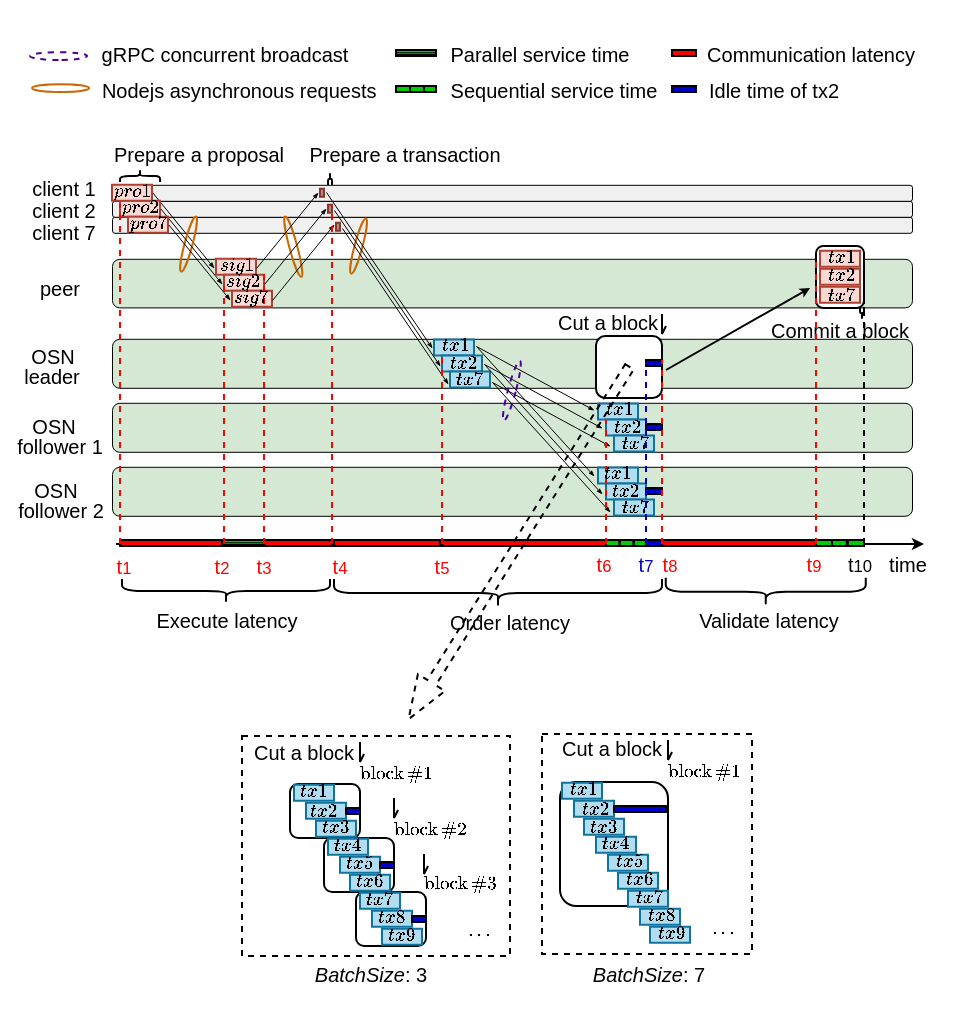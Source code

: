 <mxfile version="21.2.8" type="device">
  <diagram id="0vhZ1a2vEWbwYD3_x5Hq" name="第 1 页">
    <mxGraphModel dx="699" dy="426" grid="1" gridSize="10" guides="1" tooltips="1" connect="1" arrows="1" fold="1" page="1" pageScale="1" pageWidth="827" pageHeight="1169" math="1" shadow="0">
      <root>
        <mxCell id="0" />
        <mxCell id="1" parent="0" />
        <mxCell id="JJXgLaZrwcKwdhcWfyjN-42" value="" style="rounded=0;whiteSpace=wrap;html=1;dashed=1;" parent="1" vertex="1">
          <mxGeometry x="280" y="597" width="134" height="110" as="geometry" />
        </mxCell>
        <mxCell id="JJXgLaZrwcKwdhcWfyjN-21" value="" style="rounded=1;whiteSpace=wrap;html=1;" parent="1" vertex="1">
          <mxGeometry x="337" y="675" width="35" height="27" as="geometry" />
        </mxCell>
        <mxCell id="JJXgLaZrwcKwdhcWfyjN-20" value="" style="rounded=1;whiteSpace=wrap;html=1;" parent="1" vertex="1">
          <mxGeometry x="321" y="648" width="35" height="27" as="geometry" />
        </mxCell>
        <mxCell id="JJXgLaZrwcKwdhcWfyjN-11" value="" style="rounded=1;whiteSpace=wrap;html=1;" parent="1" vertex="1">
          <mxGeometry x="304" y="621" width="35" height="27" as="geometry" />
        </mxCell>
        <mxCell id="JJXgLaZrwcKwdhcWfyjN-1" value="" style="verticalLabelPosition=bottom;verticalAlign=top;html=1;shape=mxgraph.basic.rect;fillColor2=none;strokeWidth=1;size=20;indent=5;fontSize=7;fillColor=#b1ddf0;strokeColor=#10739e;" parent="1" vertex="1">
          <mxGeometry x="306" y="621.33" width="20" height="8" as="geometry" />
        </mxCell>
        <mxCell id="JJXgLaZrwcKwdhcWfyjN-2" value="" style="verticalLabelPosition=bottom;verticalAlign=top;html=1;shape=mxgraph.basic.rect;fillColor2=none;strokeWidth=1;size=20;indent=5;fontSize=7;fillColor=#b1ddf0;strokeColor=#10739e;" parent="1" vertex="1">
          <mxGeometry x="312" y="630.33" width="20" height="8" as="geometry" />
        </mxCell>
        <mxCell id="JJXgLaZrwcKwdhcWfyjN-3" value="" style="verticalLabelPosition=bottom;verticalAlign=top;html=1;shape=mxgraph.basic.rect;fillColor2=none;strokeWidth=1;size=20;indent=5;fontSize=7;fillColor=#b1ddf0;strokeColor=#10739e;" parent="1" vertex="1">
          <mxGeometry x="317" y="639.33" width="20" height="8" as="geometry" />
        </mxCell>
        <mxCell id="JJXgLaZrwcKwdhcWfyjN-4" value="&lt;font style=&quot;font-size: 8px;&quot;&gt;$$tx1$$&lt;/font&gt;" style="text;html=1;strokeColor=none;fillColor=none;align=center;verticalAlign=middle;whiteSpace=wrap;rounded=0;fontColor=#000000;" parent="1" vertex="1">
          <mxGeometry x="286.25" y="614" width="60" height="22" as="geometry" />
        </mxCell>
        <mxCell id="JJXgLaZrwcKwdhcWfyjN-12" value="" style="verticalLabelPosition=bottom;verticalAlign=top;html=1;shape=mxgraph.basic.rect;fillColor2=none;strokeWidth=1;size=20;indent=5;fontSize=7;fillColor=#b1ddf0;strokeColor=#10739e;" parent="1" vertex="1">
          <mxGeometry x="323" y="648.33" width="20" height="8" as="geometry" />
        </mxCell>
        <mxCell id="JJXgLaZrwcKwdhcWfyjN-13" value="" style="verticalLabelPosition=bottom;verticalAlign=top;html=1;shape=mxgraph.basic.rect;fillColor2=none;strokeWidth=1;size=20;indent=5;fontSize=7;fillColor=#b1ddf0;strokeColor=#10739e;" parent="1" vertex="1">
          <mxGeometry x="329" y="657.33" width="20" height="8" as="geometry" />
        </mxCell>
        <mxCell id="JJXgLaZrwcKwdhcWfyjN-14" value="" style="verticalLabelPosition=bottom;verticalAlign=top;html=1;shape=mxgraph.basic.rect;fillColor2=none;strokeWidth=1;size=20;indent=5;fontSize=7;fillColor=#b1ddf0;strokeColor=#10739e;" parent="1" vertex="1">
          <mxGeometry x="334" y="666.33" width="20" height="8" as="geometry" />
        </mxCell>
        <mxCell id="JJXgLaZrwcKwdhcWfyjN-16" value="" style="verticalLabelPosition=bottom;verticalAlign=top;html=1;shape=mxgraph.basic.rect;fillColor2=none;strokeWidth=1;size=20;indent=5;fontSize=7;fillColor=#b1ddf0;strokeColor=#10739e;" parent="1" vertex="1">
          <mxGeometry x="339" y="675.33" width="20" height="8" as="geometry" />
        </mxCell>
        <mxCell id="JJXgLaZrwcKwdhcWfyjN-17" value="" style="verticalLabelPosition=bottom;verticalAlign=top;html=1;shape=mxgraph.basic.rect;fillColor2=none;strokeWidth=1;size=20;indent=5;fontSize=7;fillColor=#b1ddf0;strokeColor=#10739e;" parent="1" vertex="1">
          <mxGeometry x="345" y="684.33" width="20" height="8" as="geometry" />
        </mxCell>
        <mxCell id="JJXgLaZrwcKwdhcWfyjN-18" value="" style="verticalLabelPosition=bottom;verticalAlign=top;html=1;shape=mxgraph.basic.rect;fillColor2=none;strokeWidth=1;size=20;indent=5;fontSize=7;fillColor=#b1ddf0;strokeColor=#10739e;" parent="1" vertex="1">
          <mxGeometry x="350" y="693.33" width="20" height="8" as="geometry" />
        </mxCell>
        <mxCell id="JJXgLaZrwcKwdhcWfyjN-23" value="&lt;font style=&quot;font-size: 8px;&quot;&gt;$$tx2$$&lt;/font&gt;" style="text;html=1;strokeColor=none;fillColor=none;align=center;verticalAlign=middle;whiteSpace=wrap;rounded=0;fontColor=#000000;" parent="1" vertex="1">
          <mxGeometry x="291.25" y="624" width="60" height="22" as="geometry" />
        </mxCell>
        <mxCell id="JJXgLaZrwcKwdhcWfyjN-24" value="&lt;font style=&quot;font-size: 8px;&quot;&gt;$$tx3$$&lt;/font&gt;" style="text;html=1;strokeColor=none;fillColor=none;align=center;verticalAlign=middle;whiteSpace=wrap;rounded=0;fontColor=#000000;" parent="1" vertex="1">
          <mxGeometry x="297.25" y="632" width="60" height="22" as="geometry" />
        </mxCell>
        <mxCell id="JJXgLaZrwcKwdhcWfyjN-25" value="&lt;font style=&quot;font-size: 8px;&quot;&gt;$$tx4$$&lt;/font&gt;" style="text;html=1;strokeColor=none;fillColor=none;align=center;verticalAlign=middle;whiteSpace=wrap;rounded=0;fontColor=#000000;" parent="1" vertex="1">
          <mxGeometry x="303.25" y="641" width="60" height="22" as="geometry" />
        </mxCell>
        <mxCell id="JJXgLaZrwcKwdhcWfyjN-26" value="&lt;font style=&quot;font-size: 8px;&quot;&gt;$$tx5$$&lt;/font&gt;" style="text;html=1;strokeColor=none;fillColor=none;align=center;verticalAlign=middle;whiteSpace=wrap;rounded=0;fontColor=#000000;" parent="1" vertex="1">
          <mxGeometry x="309.25" y="650" width="60" height="22" as="geometry" />
        </mxCell>
        <mxCell id="JJXgLaZrwcKwdhcWfyjN-28" value="&lt;font style=&quot;font-size: 8px;&quot;&gt;$$tx6$$&lt;/font&gt;" style="text;html=1;strokeColor=none;fillColor=none;align=center;verticalAlign=middle;whiteSpace=wrap;rounded=0;fontColor=#000000;" parent="1" vertex="1">
          <mxGeometry x="314.25" y="659" width="60" height="22" as="geometry" />
        </mxCell>
        <mxCell id="JJXgLaZrwcKwdhcWfyjN-29" value="&lt;font style=&quot;font-size: 8px;&quot;&gt;$$tx7$$&lt;/font&gt;" style="text;html=1;strokeColor=none;fillColor=none;align=center;verticalAlign=middle;whiteSpace=wrap;rounded=0;fontColor=#000000;" parent="1" vertex="1">
          <mxGeometry x="319.25" y="668" width="60" height="22" as="geometry" />
        </mxCell>
        <mxCell id="JJXgLaZrwcKwdhcWfyjN-30" value="&lt;font style=&quot;font-size: 8px;&quot;&gt;$$tx8$$&lt;/font&gt;" style="text;html=1;strokeColor=none;fillColor=none;align=center;verticalAlign=middle;whiteSpace=wrap;rounded=0;fontColor=#000000;" parent="1" vertex="1">
          <mxGeometry x="325.25" y="677" width="60" height="22" as="geometry" />
        </mxCell>
        <mxCell id="JJXgLaZrwcKwdhcWfyjN-31" value="&lt;font style=&quot;font-size: 8px;&quot;&gt;$$tx9$$&lt;/font&gt;" style="text;html=1;strokeColor=none;fillColor=none;align=center;verticalAlign=middle;whiteSpace=wrap;rounded=0;fontColor=#000000;" parent="1" vertex="1">
          <mxGeometry x="330.25" y="686" width="60" height="22" as="geometry" />
        </mxCell>
        <mxCell id="JJXgLaZrwcKwdhcWfyjN-32" value="&lt;font style=&quot;font-size: 8px;&quot;&gt;$${\rm block}\, \#1$$&lt;/font&gt;" style="text;html=1;strokeColor=none;fillColor=none;align=center;verticalAlign=middle;whiteSpace=wrap;rounded=0;fontColor=#000000;" parent="1" vertex="1">
          <mxGeometry x="333.25" y="605" width="47.75" height="22" as="geometry" />
        </mxCell>
        <mxCell id="JJXgLaZrwcKwdhcWfyjN-40" value="&lt;h6 style=&quot;&quot;&gt;&lt;font size=&quot;1&quot; style=&quot;&quot;&gt;&lt;span style=&quot;font-weight: normal;&quot;&gt;&lt;i&gt;BatchSize&lt;/i&gt;: 3&lt;/span&gt;&lt;/font&gt;&lt;/h6&gt;" style="text;html=1;strokeColor=none;fillColor=none;align=center;verticalAlign=middle;whiteSpace=wrap;rounded=0;" parent="1" vertex="1">
          <mxGeometry x="302.25" y="707" width="84.75" height="17" as="geometry" />
        </mxCell>
        <mxCell id="wejyW3TpLPZqRhK-sgEW-29" value="" style="rounded=0;whiteSpace=wrap;html=1;fillColor=#0000CC;" parent="1" vertex="1">
          <mxGeometry x="332" y="633" width="7" height="3" as="geometry" />
        </mxCell>
        <mxCell id="wejyW3TpLPZqRhK-sgEW-30" value="" style="rounded=0;whiteSpace=wrap;html=1;fillColor=#0000CC;" parent="1" vertex="1">
          <mxGeometry x="365" y="687" width="7" height="3" as="geometry" />
        </mxCell>
        <mxCell id="wejyW3TpLPZqRhK-sgEW-31" value="" style="rounded=0;whiteSpace=wrap;html=1;fillColor=#0000CC;" parent="1" vertex="1">
          <mxGeometry x="349" y="660" width="7" height="3" as="geometry" />
        </mxCell>
        <mxCell id="Fxq-wvsZDKYLinho3GOP-48" value="" style="endArrow=openAsync;html=1;rounded=0;endFill=0;startSize=3;endSize=3;jumpSize=3;" parent="1" edge="1">
          <mxGeometry width="50" height="50" relative="1" as="geometry">
            <mxPoint x="371" y="656" as="sourcePoint" />
            <mxPoint x="371" y="666" as="targetPoint" />
          </mxGeometry>
        </mxCell>
        <mxCell id="Fxq-wvsZDKYLinho3GOP-49" value="" style="endArrow=openAsync;html=1;rounded=0;endFill=0;startSize=3;endSize=3;jumpSize=3;" parent="1" edge="1">
          <mxGeometry width="50" height="50" relative="1" as="geometry">
            <mxPoint x="356.0" y="628" as="sourcePoint" />
            <mxPoint x="356.0" y="638" as="targetPoint" />
          </mxGeometry>
        </mxCell>
        <mxCell id="Fxq-wvsZDKYLinho3GOP-50" value="" style="endArrow=openAsync;html=1;rounded=0;endFill=0;startSize=3;endSize=3;jumpSize=3;" parent="1" edge="1">
          <mxGeometry width="50" height="50" relative="1" as="geometry">
            <mxPoint x="339.0" y="600" as="sourcePoint" />
            <mxPoint x="339.0" y="610" as="targetPoint" />
          </mxGeometry>
        </mxCell>
        <mxCell id="pQEBTQngrsMHYZ8hlEFF-6" value="" style="rounded=0;whiteSpace=wrap;html=1;dashed=1;" parent="1" vertex="1">
          <mxGeometry x="430" y="596" width="105" height="110" as="geometry" />
        </mxCell>
        <mxCell id="pQEBTQngrsMHYZ8hlEFF-7" value="" style="rounded=1;whiteSpace=wrap;html=1;" parent="1" vertex="1">
          <mxGeometry x="439" y="620" width="54" height="62" as="geometry" />
        </mxCell>
        <mxCell id="pQEBTQngrsMHYZ8hlEFF-8" value="" style="verticalLabelPosition=bottom;verticalAlign=top;html=1;shape=mxgraph.basic.rect;fillColor2=none;strokeWidth=1;size=20;indent=5;fontSize=7;fillColor=#b1ddf0;strokeColor=#10739e;" parent="1" vertex="1">
          <mxGeometry x="440" y="620.33" width="20" height="8" as="geometry" />
        </mxCell>
        <mxCell id="pQEBTQngrsMHYZ8hlEFF-9" value="" style="verticalLabelPosition=bottom;verticalAlign=top;html=1;shape=mxgraph.basic.rect;fillColor2=none;strokeWidth=1;size=20;indent=5;fontSize=7;fillColor=#b1ddf0;strokeColor=#10739e;" parent="1" vertex="1">
          <mxGeometry x="446" y="629.33" width="20" height="8" as="geometry" />
        </mxCell>
        <mxCell id="pQEBTQngrsMHYZ8hlEFF-10" value="" style="verticalLabelPosition=bottom;verticalAlign=top;html=1;shape=mxgraph.basic.rect;fillColor2=none;strokeWidth=1;size=20;indent=5;fontSize=7;fillColor=#b1ddf0;strokeColor=#10739e;" parent="1" vertex="1">
          <mxGeometry x="451" y="638.33" width="20" height="8" as="geometry" />
        </mxCell>
        <mxCell id="pQEBTQngrsMHYZ8hlEFF-11" value="" style="verticalLabelPosition=bottom;verticalAlign=top;html=1;shape=mxgraph.basic.rect;fillColor2=none;strokeWidth=1;size=20;indent=5;fontSize=7;fillColor=#b1ddf0;strokeColor=#10739e;" parent="1" vertex="1">
          <mxGeometry x="457" y="647.33" width="20" height="8" as="geometry" />
        </mxCell>
        <mxCell id="pQEBTQngrsMHYZ8hlEFF-12" value="" style="verticalLabelPosition=bottom;verticalAlign=top;html=1;shape=mxgraph.basic.rect;fillColor2=none;strokeWidth=1;size=20;indent=5;fontSize=7;fillColor=#b1ddf0;strokeColor=#10739e;" parent="1" vertex="1">
          <mxGeometry x="463" y="656.33" width="20" height="8" as="geometry" />
        </mxCell>
        <mxCell id="pQEBTQngrsMHYZ8hlEFF-13" value="" style="verticalLabelPosition=bottom;verticalAlign=top;html=1;shape=mxgraph.basic.rect;fillColor2=none;strokeWidth=1;size=20;indent=5;fontSize=7;fillColor=#b1ddf0;strokeColor=#10739e;" parent="1" vertex="1">
          <mxGeometry x="468" y="665.33" width="20" height="8" as="geometry" />
        </mxCell>
        <mxCell id="pQEBTQngrsMHYZ8hlEFF-14" value="" style="verticalLabelPosition=bottom;verticalAlign=top;html=1;shape=mxgraph.basic.rect;fillColor2=none;strokeWidth=1;size=20;indent=5;fontSize=7;fillColor=#b1ddf0;strokeColor=#10739e;" parent="1" vertex="1">
          <mxGeometry x="473" y="674.33" width="20" height="8" as="geometry" />
        </mxCell>
        <mxCell id="pQEBTQngrsMHYZ8hlEFF-15" value="" style="verticalLabelPosition=bottom;verticalAlign=top;html=1;shape=mxgraph.basic.rect;fillColor2=none;strokeWidth=1;size=20;indent=5;fontSize=7;fillColor=#b1ddf0;strokeColor=#10739e;" parent="1" vertex="1">
          <mxGeometry x="479" y="683.33" width="20" height="8" as="geometry" />
        </mxCell>
        <mxCell id="pQEBTQngrsMHYZ8hlEFF-16" value="" style="verticalLabelPosition=bottom;verticalAlign=top;html=1;shape=mxgraph.basic.rect;fillColor2=none;strokeWidth=1;size=20;indent=5;fontSize=7;fillColor=#b1ddf0;strokeColor=#10739e;" parent="1" vertex="1">
          <mxGeometry x="484" y="692.33" width="20" height="8" as="geometry" />
        </mxCell>
        <mxCell id="pQEBTQngrsMHYZ8hlEFF-17" value="&lt;font style=&quot;font-size: 8px;&quot;&gt;$$tx3$$&lt;/font&gt;" style="text;html=1;strokeColor=none;fillColor=none;align=center;verticalAlign=middle;whiteSpace=wrap;rounded=0;fontColor=#000000;" parent="1" vertex="1">
          <mxGeometry x="431.25" y="632" width="60" height="22" as="geometry" />
        </mxCell>
        <mxCell id="pQEBTQngrsMHYZ8hlEFF-18" value="&lt;font style=&quot;font-size: 8px;&quot;&gt;$$tx4$$&lt;/font&gt;" style="text;html=1;strokeColor=none;fillColor=none;align=center;verticalAlign=middle;whiteSpace=wrap;rounded=0;fontColor=#000000;" parent="1" vertex="1">
          <mxGeometry x="437.25" y="640" width="60" height="22" as="geometry" />
        </mxCell>
        <mxCell id="pQEBTQngrsMHYZ8hlEFF-19" value="&lt;font style=&quot;font-size: 8px;&quot;&gt;$$tx5$$&lt;/font&gt;" style="text;html=1;strokeColor=none;fillColor=none;align=center;verticalAlign=middle;whiteSpace=wrap;rounded=0;fontColor=#000000;" parent="1" vertex="1">
          <mxGeometry x="444.25" y="649" width="60" height="22" as="geometry" />
        </mxCell>
        <mxCell id="pQEBTQngrsMHYZ8hlEFF-20" value="&lt;font style=&quot;font-size: 8px;&quot;&gt;$$tx6$$&lt;/font&gt;" style="text;html=1;strokeColor=none;fillColor=none;align=center;verticalAlign=middle;whiteSpace=wrap;rounded=0;fontColor=#000000;" parent="1" vertex="1">
          <mxGeometry x="449.25" y="658" width="60" height="22" as="geometry" />
        </mxCell>
        <mxCell id="pQEBTQngrsMHYZ8hlEFF-21" value="&lt;font style=&quot;font-size: 8px;&quot;&gt;$$tx7$$&lt;/font&gt;" style="text;html=1;strokeColor=none;fillColor=none;align=center;verticalAlign=middle;whiteSpace=wrap;rounded=0;fontColor=#000000;" parent="1" vertex="1">
          <mxGeometry x="454.25" y="667" width="60" height="22" as="geometry" />
        </mxCell>
        <mxCell id="pQEBTQngrsMHYZ8hlEFF-22" value="&lt;font style=&quot;font-size: 8px;&quot;&gt;$$tx8$$&lt;/font&gt;" style="text;html=1;strokeColor=none;fillColor=none;align=center;verticalAlign=middle;whiteSpace=wrap;rounded=0;fontColor=#000000;" parent="1" vertex="1">
          <mxGeometry x="460.25" y="676" width="60" height="22" as="geometry" />
        </mxCell>
        <mxCell id="pQEBTQngrsMHYZ8hlEFF-23" value="&lt;font style=&quot;font-size: 8px;&quot;&gt;$$tx9$$&lt;/font&gt;" style="text;html=1;strokeColor=none;fillColor=none;align=center;verticalAlign=middle;whiteSpace=wrap;rounded=0;fontColor=#000000;" parent="1" vertex="1">
          <mxGeometry x="465.25" y="685" width="60" height="22" as="geometry" />
        </mxCell>
        <mxCell id="pQEBTQngrsMHYZ8hlEFF-26" value="" style="rounded=0;whiteSpace=wrap;html=1;fillColor=#0000CC;" parent="1" vertex="1">
          <mxGeometry x="466" y="632" width="26" height="3" as="geometry" />
        </mxCell>
        <mxCell id="pQEBTQngrsMHYZ8hlEFF-27" value="&lt;font style=&quot;font-size: 8px;&quot;&gt;$$tx2$$&lt;/font&gt;" style="text;html=1;strokeColor=none;fillColor=none;align=center;verticalAlign=middle;whiteSpace=wrap;rounded=0;fontColor=#000000;" parent="1" vertex="1">
          <mxGeometry x="427.25" y="623" width="60" height="22" as="geometry" />
        </mxCell>
        <mxCell id="pQEBTQngrsMHYZ8hlEFF-28" value="&lt;font style=&quot;font-size: 8px;&quot;&gt;$$tx1$$&lt;/font&gt;" style="text;html=1;strokeColor=none;fillColor=none;align=center;verticalAlign=middle;whiteSpace=wrap;rounded=0;fontColor=#000000;" parent="1" vertex="1">
          <mxGeometry x="435" y="613" width="31.25" height="22" as="geometry" />
        </mxCell>
        <mxCell id="pQEBTQngrsMHYZ8hlEFF-29" value="" style="endArrow=openAsync;html=1;rounded=0;endFill=0;startSize=3;endSize=3;jumpSize=3;" parent="1" edge="1">
          <mxGeometry width="50" height="50" relative="1" as="geometry">
            <mxPoint x="493" y="599" as="sourcePoint" />
            <mxPoint x="493" y="609" as="targetPoint" />
          </mxGeometry>
        </mxCell>
        <mxCell id="IbLqtMA0ZW77alzCMn5i-1" value="&lt;font style=&quot;font-size: 8px;&quot;&gt;$${\rm block}\, \#2$$&lt;/font&gt;" style="text;html=1;strokeColor=none;fillColor=none;align=center;verticalAlign=middle;whiteSpace=wrap;rounded=0;fontColor=#000000;" parent="1" vertex="1">
          <mxGeometry x="350.25" y="633" width="47.75" height="22" as="geometry" />
        </mxCell>
        <mxCell id="IbLqtMA0ZW77alzCMn5i-2" value="&lt;font style=&quot;font-size: 8px;&quot;&gt;$${\rm block}\, \#3$$&lt;/font&gt;" style="text;html=1;strokeColor=none;fillColor=none;align=center;verticalAlign=middle;whiteSpace=wrap;rounded=0;fontColor=#000000;" parent="1" vertex="1">
          <mxGeometry x="365.25" y="660" width="47.75" height="22" as="geometry" />
        </mxCell>
        <mxCell id="IbLqtMA0ZW77alzCMn5i-3" value="&lt;font style=&quot;font-size: 8px;&quot;&gt;$${\rm block}\, \#1$$&lt;/font&gt;" style="text;html=1;strokeColor=none;fillColor=none;align=center;verticalAlign=middle;whiteSpace=wrap;rounded=0;fontColor=#000000;" parent="1" vertex="1">
          <mxGeometry x="487.25" y="604" width="47.75" height="22" as="geometry" />
        </mxCell>
        <mxCell id="IbLqtMA0ZW77alzCMn5i-4" value="&lt;h6 style=&quot;&quot;&gt;&lt;font size=&quot;1&quot; style=&quot;&quot;&gt;&lt;span style=&quot;font-weight: normal;&quot;&gt;&lt;i&gt;BatchSize&lt;/i&gt;: 7&lt;/span&gt;&lt;/font&gt;&lt;/h6&gt;" style="text;html=1;strokeColor=none;fillColor=none;align=center;verticalAlign=middle;whiteSpace=wrap;rounded=0;" parent="1" vertex="1">
          <mxGeometry x="441.25" y="707" width="84.75" height="17" as="geometry" />
        </mxCell>
        <mxCell id="IbLqtMA0ZW77alzCMn5i-7" value="&lt;font style=&quot;font-size: 8px;&quot;&gt;$$\cdots$$&lt;/font&gt;" style="text;html=1;strokeColor=none;fillColor=none;align=center;verticalAlign=middle;whiteSpace=wrap;rounded=0;fontColor=#000000;" parent="1" vertex="1">
          <mxGeometry x="385.25" y="684" width="27.75" height="23" as="geometry" />
        </mxCell>
        <mxCell id="IbLqtMA0ZW77alzCMn5i-8" value="&lt;font style=&quot;font-size: 8px;&quot;&gt;$$\cdots$$&lt;/font&gt;" style="text;html=1;strokeColor=none;fillColor=none;align=center;verticalAlign=middle;whiteSpace=wrap;rounded=0;fontColor=#000000;" parent="1" vertex="1">
          <mxGeometry x="507.25" y="683" width="27.75" height="23" as="geometry" />
        </mxCell>
        <mxCell id="6RCJR-py_fKTxjo2Gze1-1" value="" style="rounded=1;whiteSpace=wrap;html=1;strokeWidth=0.5;fillColor=#D5E8D4;strokeColor=#000000;shadow=0;" parent="1" vertex="1">
          <mxGeometry x="215" y="398.4" width="400" height="24.5" as="geometry" />
        </mxCell>
        <mxCell id="6RCJR-py_fKTxjo2Gze1-2" value="" style="rounded=1;whiteSpace=wrap;html=1;strokeWidth=0.5;fillColor=#D5E8D4;strokeColor=#000000;shadow=0;" parent="1" vertex="1">
          <mxGeometry x="215" y="358.4" width="400" height="24.3" as="geometry" />
        </mxCell>
        <mxCell id="6RCJR-py_fKTxjo2Gze1-3" value="" style="rounded=1;whiteSpace=wrap;html=1;strokeWidth=0.5;fillColor=#F0F0F0;strokeColor=#000000;shadow=0;" parent="1" vertex="1">
          <mxGeometry x="215" y="337.4" width="400" height="8" as="geometry" />
        </mxCell>
        <mxCell id="6RCJR-py_fKTxjo2Gze1-4" value="" style="rounded=1;whiteSpace=wrap;html=1;strokeWidth=0.5;fillColor=#F0F0F0;strokeColor=#000000;shadow=0;" parent="1" vertex="1">
          <mxGeometry x="215" y="329.4" width="400" height="8" as="geometry" />
        </mxCell>
        <mxCell id="6RCJR-py_fKTxjo2Gze1-5" value="" style="rounded=1;whiteSpace=wrap;html=1;strokeWidth=0.5;fillColor=#F0F0F0;strokeColor=#000000;glass=0;shadow=0;" parent="1" vertex="1">
          <mxGeometry x="215" y="321.4" width="400" height="8" as="geometry" />
        </mxCell>
        <mxCell id="6RCJR-py_fKTxjo2Gze1-6" value="" style="shape=curlyBracket;whiteSpace=wrap;html=1;rounded=1;flipH=1;rotation=-90;shadow=0;" parent="1" vertex="1">
          <mxGeometry x="226" y="307" width="6" height="20" as="geometry" />
        </mxCell>
        <mxCell id="6RCJR-py_fKTxjo2Gze1-7" value="&lt;h6 style=&quot;font-size: 10px;&quot;&gt;&lt;span style=&quot;font-weight: normal;&quot;&gt;&lt;font style=&quot;font-size: 10px; line-height: 0.2;&quot;&gt;Prepare a&amp;nbsp;&lt;/font&gt;proposal&lt;/span&gt;&lt;/h6&gt;" style="text;html=1;strokeColor=none;fillColor=none;align=center;verticalAlign=middle;whiteSpace=wrap;rounded=0;shadow=0;" parent="1" vertex="1">
          <mxGeometry x="209" y="278.33" width="99" height="55" as="geometry" />
        </mxCell>
        <mxCell id="6RCJR-py_fKTxjo2Gze1-8" value="" style="shape=curlyBracket;whiteSpace=wrap;html=1;rounded=1;flipH=1;rotation=-90;shadow=0;" parent="1" vertex="1">
          <mxGeometry x="321" y="317.5" width="6" height="2" as="geometry" />
        </mxCell>
        <mxCell id="6RCJR-py_fKTxjo2Gze1-9" value="&lt;h6 style=&quot;font-size: 10px;&quot;&gt;&lt;span style=&quot;font-weight: normal;&quot;&gt;&lt;font style=&quot;font-size: 10px; line-height: 0.2;&quot;&gt;Prepare a&amp;nbsp;&lt;/font&gt;transaction&lt;/span&gt;&lt;/h6&gt;" style="text;html=1;strokeColor=none;fillColor=none;align=center;verticalAlign=middle;whiteSpace=wrap;rounded=0;shadow=0;" parent="1" vertex="1">
          <mxGeometry x="308.25" y="278" width="106.75" height="55" as="geometry" />
        </mxCell>
        <mxCell id="6RCJR-py_fKTxjo2Gze1-10" value="" style="verticalLabelPosition=bottom;verticalAlign=top;html=1;shape=mxgraph.basic.rect;fillColor2=none;strokeWidth=1;size=20;indent=5;fontSize=7;fillColor=#A38E8B;strokeColor=#8C3428;shadow=0;" parent="1" vertex="1">
          <mxGeometry x="319" y="323.33" width="2" height="4" as="geometry" />
        </mxCell>
        <mxCell id="6RCJR-py_fKTxjo2Gze1-11" value="" style="strokeWidth=1;html=1;shape=mxgraph.flowchart.start_1;whiteSpace=wrap;labelBackgroundColor=none;fontSize=5;fillColor=none;rotation=90;strokeColor=#CC6600;fontStyle=1;shadow=0;" parent="1" vertex="1">
          <mxGeometry x="187.31" y="258.79" width="3.94" height="28.51" as="geometry" />
        </mxCell>
        <mxCell id="6RCJR-py_fKTxjo2Gze1-12" value="&lt;h6 style=&quot;&quot;&gt;&lt;font style=&quot;line-height: 0.2; font-weight: normal; font-size: 10px;&quot;&gt;Nodejs asynchronous requests&amp;nbsp;&lt;/font&gt;&lt;/h6&gt;" style="text;html=1;strokeColor=none;fillColor=none;align=center;verticalAlign=middle;whiteSpace=wrap;rounded=0;shadow=0;" parent="1" vertex="1">
          <mxGeometry x="205.25" y="247" width="149.75" height="55" as="geometry" />
        </mxCell>
        <mxCell id="6RCJR-py_fKTxjo2Gze1-13" value="" style="strokeWidth=1;html=1;shape=mxgraph.flowchart.start_1;whiteSpace=wrap;labelBackgroundColor=none;fontSize=5;fillColor=none;rotation=90;dashed=1;strokeColor=#4C0099;fontStyle=1;shadow=0;" parent="1" vertex="1">
          <mxGeometry x="186.31" y="242.79" width="3.94" height="28.51" as="geometry" />
        </mxCell>
        <mxCell id="6RCJR-py_fKTxjo2Gze1-14" value="&lt;h6 style=&quot;&quot;&gt;&lt;font style=&quot;line-height: 0.2; font-weight: normal; font-size: 10px;&quot;&gt;gRPC concurrent broadcast&lt;/font&gt;&lt;/h6&gt;" style="text;html=1;strokeColor=none;fillColor=none;align=center;verticalAlign=middle;whiteSpace=wrap;rounded=0;shadow=0;" parent="1" vertex="1">
          <mxGeometry x="186.25" y="241" width="170.75" height="32" as="geometry" />
        </mxCell>
        <mxCell id="6RCJR-py_fKTxjo2Gze1-15" value="&lt;h6 style=&quot;&quot;&gt;&lt;font style=&quot;font-weight: normal; font-size: 10px;&quot;&gt;client 1&lt;/font&gt;&lt;/h6&gt;" style="text;html=1;strokeColor=none;fillColor=none;align=center;verticalAlign=middle;whiteSpace=wrap;rounded=0;shadow=0;" parent="1" vertex="1">
          <mxGeometry x="161.25" y="295" width="60" height="55" as="geometry" />
        </mxCell>
        <mxCell id="6RCJR-py_fKTxjo2Gze1-16" value="" style="shape=curlyBracket;whiteSpace=wrap;html=1;rounded=1;flipH=0;rotation=-90;flipV=1;shadow=0;" parent="1" vertex="1">
          <mxGeometry x="587" y="384.5" width="6" height="2" as="geometry" />
        </mxCell>
        <mxCell id="6RCJR-py_fKTxjo2Gze1-17" value="&lt;h6 style=&quot;&quot;&gt;&lt;font style=&quot;font-size: 10px; font-weight: normal;&quot;&gt;time&lt;/font&gt;&lt;/h6&gt;" style="text;html=1;strokeColor=none;fillColor=none;align=center;verticalAlign=middle;whiteSpace=wrap;rounded=0;shadow=0;" parent="1" vertex="1">
          <mxGeometry x="583" y="483" width="60" height="55" as="geometry" />
        </mxCell>
        <mxCell id="6RCJR-py_fKTxjo2Gze1-18" value="" style="shape=curlyBracket;whiteSpace=wrap;html=1;rounded=1;flipH=1;rotation=90;shadow=0;" parent="1" vertex="1">
          <mxGeometry x="266" y="472.45" width="12" height="104" as="geometry" />
        </mxCell>
        <mxCell id="6RCJR-py_fKTxjo2Gze1-19" value="&lt;h6 style=&quot;&quot;&gt;&lt;span style=&quot;font-weight: 400;&quot;&gt;&lt;font style=&quot;font-size: 10px;&quot;&gt;Execute latency&lt;/font&gt;&lt;/span&gt;&lt;/h6&gt;" style="text;html=1;strokeColor=none;fillColor=none;align=center;verticalAlign=middle;whiteSpace=wrap;rounded=0;shadow=0;" parent="1" vertex="1">
          <mxGeometry x="230" y="511" width="85" height="55" as="geometry" />
        </mxCell>
        <mxCell id="6RCJR-py_fKTxjo2Gze1-20" value="" style="shape=curlyBracket;whiteSpace=wrap;html=1;rounded=1;flipH=1;rotation=90;shadow=0;" parent="1" vertex="1">
          <mxGeometry x="401" y="443.5" width="14" height="164" as="geometry" />
        </mxCell>
        <UserObject label="&lt;font color=&quot;#ff0000&quot; style=&quot;&quot;&gt;&lt;span style=&quot;font-size: 10px;&quot;&gt;t&lt;/span&gt;&lt;span style=&quot;font-size: 8.333px;&quot;&gt;4&lt;/span&gt;&lt;/font&gt;" placeholders="1" name="Variable" id="6RCJR-py_fKTxjo2Gze1-21">
          <mxCell style="text;html=1;strokeColor=none;fillColor=none;align=center;verticalAlign=middle;whiteSpace=wrap;overflow=hidden;dashed=1;labelBackgroundColor=none;fontSize=5;fontColor=#000000;shadow=0;" parent="1" vertex="1">
            <mxGeometry x="289" y="502" width="80" height="20" as="geometry" />
          </mxCell>
        </UserObject>
        <mxCell id="6RCJR-py_fKTxjo2Gze1-22" value="&lt;h6 style=&quot;&quot;&gt;&lt;font size=&quot;1&quot; style=&quot;&quot;&gt;&lt;span style=&quot;font-weight: normal;&quot;&gt;Order latency&lt;/span&gt;&lt;/font&gt;&lt;/h6&gt;" style="text;html=1;strokeColor=none;fillColor=none;align=center;verticalAlign=middle;whiteSpace=wrap;rounded=0;shadow=0;" parent="1" vertex="1">
          <mxGeometry x="372.25" y="512" width="83.75" height="55" as="geometry" />
        </mxCell>
        <mxCell id="6RCJR-py_fKTxjo2Gze1-23" value="&lt;h6 style=&quot;&quot;&gt;&lt;font size=&quot;1&quot; style=&quot;&quot;&gt;&lt;span style=&quot;font-weight: normal;&quot;&gt;Validate latency&lt;/span&gt;&lt;/font&gt;&lt;/h6&gt;" style="text;html=1;strokeColor=none;fillColor=none;align=center;verticalAlign=middle;whiteSpace=wrap;rounded=0;shadow=0;" parent="1" vertex="1">
          <mxGeometry x="501.25" y="511" width="84.75" height="55" as="geometry" />
        </mxCell>
        <mxCell id="6RCJR-py_fKTxjo2Gze1-24" value="&lt;h6 style=&quot;&quot;&gt;&lt;font style=&quot;font-weight: normal; font-size: 10px;&quot;&gt;OSN&lt;/font&gt;&lt;/h6&gt;" style="text;html=1;strokeColor=none;fillColor=none;align=center;verticalAlign=middle;whiteSpace=wrap;rounded=0;shadow=0;" parent="1" vertex="1">
          <mxGeometry x="178" y="379" width="15.25" height="55" as="geometry" />
        </mxCell>
        <mxCell id="6RCJR-py_fKTxjo2Gze1-25" value="" style="endArrow=classic;html=1;rounded=0;fontSize=7;strokeColor=#000000;strokeWidth=1;endSize=3;startSize=3;shadow=0;" parent="1" edge="1">
          <mxGeometry width="50" height="50" relative="1" as="geometry">
            <mxPoint x="217" y="501" as="sourcePoint" />
            <mxPoint x="621" y="501" as="targetPoint" />
          </mxGeometry>
        </mxCell>
        <UserObject label="&lt;font color=&quot;#ff0000&quot; style=&quot;&quot;&gt;&lt;span style=&quot;font-size: 10px;&quot;&gt;t&lt;/span&gt;&lt;span style=&quot;font-size: 8.333px;&quot;&gt;1&lt;/span&gt;&lt;/font&gt;" placeholders="1" name="Variable" id="6RCJR-py_fKTxjo2Gze1-26">
          <mxCell style="text;html=1;strokeColor=none;fillColor=none;align=center;verticalAlign=middle;whiteSpace=wrap;overflow=hidden;dashed=1;labelBackgroundColor=none;fontSize=5;fontColor=#000000;shadow=0;" parent="1" vertex="1">
            <mxGeometry x="181" y="502" width="80" height="20" as="geometry" />
          </mxCell>
        </UserObject>
        <mxCell id="6RCJR-py_fKTxjo2Gze1-27" value="" style="endArrow=classicThin;html=1;rounded=0;fontSize=1;fontColor=#000000;strokeColor=#000000;strokeWidth=0.5;endSize=2;startSize=2;jumpSize=3;endFill=1;shadow=0;" parent="1" edge="1">
          <mxGeometry width="50" height="50" relative="1" as="geometry">
            <mxPoint x="235" y="325" as="sourcePoint" />
            <mxPoint x="266" y="363" as="targetPoint" />
          </mxGeometry>
        </mxCell>
        <mxCell id="6RCJR-py_fKTxjo2Gze1-28" value="&lt;h6 style=&quot;&quot;&gt;&lt;font style=&quot;font-weight: normal; font-size: 10px;&quot;&gt;peer&lt;/font&gt;&lt;/h6&gt;" style="text;html=1;strokeColor=none;fillColor=none;align=center;verticalAlign=middle;whiteSpace=wrap;rounded=0;shadow=0;" parent="1" vertex="1">
          <mxGeometry x="159.25" y="345" width="60" height="55" as="geometry" />
        </mxCell>
        <mxCell id="6RCJR-py_fKTxjo2Gze1-29" value="" style="verticalLabelPosition=bottom;verticalAlign=top;html=1;shape=mxgraph.basic.rect;fillColor2=none;strokeWidth=1;size=20;indent=5;fontSize=7;fillColor=#b1ddf0;strokeColor=#10739e;shadow=0;" parent="1" vertex="1">
          <mxGeometry x="376" y="398.8" width="20" height="8" as="geometry" />
        </mxCell>
        <mxCell id="6RCJR-py_fKTxjo2Gze1-30" value="" style="endArrow=classic;html=1;rounded=0;fontSize=1;fontColor=#000000;strokeColor=#000000;strokeWidth=1;endSize=2;startSize=2;jumpSize=3;shadow=0;" parent="1" edge="1">
          <mxGeometry width="50" height="50" relative="1" as="geometry">
            <mxPoint x="492" y="414" as="sourcePoint" />
            <mxPoint x="564" y="373" as="targetPoint" />
          </mxGeometry>
        </mxCell>
        <mxCell id="6RCJR-py_fKTxjo2Gze1-31" value="" style="shape=curlyBracket;whiteSpace=wrap;html=1;rounded=1;flipH=1;rotation=90;shadow=0;" parent="1" vertex="1">
          <mxGeometry x="534.88" y="474.88" width="14" height="100" as="geometry" />
        </mxCell>
        <mxCell id="6RCJR-py_fKTxjo2Gze1-32" value="&lt;font style=&quot;font-size: 8px;&quot;&gt;$$tx1$$&lt;/font&gt;" style="text;html=1;strokeColor=none;fillColor=none;align=center;verticalAlign=middle;whiteSpace=wrap;rounded=0;fontColor=#000000;shadow=0;" parent="1" vertex="1">
          <mxGeometry x="357.25" y="391" width="60" height="22" as="geometry" />
        </mxCell>
        <mxCell id="6RCJR-py_fKTxjo2Gze1-33" value="" style="strokeWidth=1;html=1;shape=mxgraph.flowchart.start_1;whiteSpace=wrap;labelBackgroundColor=none;fontSize=5;rotation=15;fillColor=none;strokeColor=#CC6600;shadow=0;" parent="1" vertex="1">
          <mxGeometry x="251.31" y="336.79" width="3.94" height="28.51" as="geometry" />
        </mxCell>
        <mxCell id="6RCJR-py_fKTxjo2Gze1-34" value="" style="strokeWidth=1;html=1;shape=mxgraph.flowchart.start_1;whiteSpace=wrap;labelBackgroundColor=none;fontSize=5;fontColor=#000000;fillColor=none;rotation=-15;strokeColor=#CC6600;shadow=0;" parent="1" vertex="1">
          <mxGeometry x="303.66" y="336.74" width="3.94" height="31.21" as="geometry" />
        </mxCell>
        <mxCell id="6RCJR-py_fKTxjo2Gze1-35" value="" style="strokeWidth=1;html=1;shape=mxgraph.flowchart.start_1;whiteSpace=wrap;labelBackgroundColor=none;fontSize=5;fillColor=none;rotation=15;strokeColor=#CC6600;shadow=0;" parent="1" vertex="1">
          <mxGeometry x="336.31" y="337.79" width="3.94" height="28.51" as="geometry" />
        </mxCell>
        <mxCell id="6RCJR-py_fKTxjo2Gze1-36" value="&lt;h6 style=&quot;&quot;&gt;&lt;font style=&quot;font-weight: normal; font-size: 10px;&quot;&gt;leader&lt;/font&gt;&lt;/h6&gt;" style="text;html=1;strokeColor=none;fillColor=none;align=center;verticalAlign=middle;whiteSpace=wrap;rounded=0;shadow=0;" parent="1" vertex="1">
          <mxGeometry x="167" y="389" width="36.25" height="55" as="geometry" />
        </mxCell>
        <mxCell id="6RCJR-py_fKTxjo2Gze1-37" value="&lt;h6 style=&quot;&quot;&gt;&lt;font style=&quot;font-weight: normal; font-size: 10px;&quot;&gt;OSN&lt;/font&gt;&lt;/h6&gt;" style="text;html=1;strokeColor=none;fillColor=none;align=center;verticalAlign=middle;whiteSpace=wrap;rounded=0;shadow=0;" parent="1" vertex="1">
          <mxGeometry x="175" y="414" width="22.25" height="55" as="geometry" />
        </mxCell>
        <mxCell id="6RCJR-py_fKTxjo2Gze1-38" value="&lt;h6 style=&quot;&quot;&gt;&lt;font style=&quot;font-weight: normal; font-size: 10px;&quot;&gt;follower 1&lt;/font&gt;&lt;/h6&gt;" style="text;html=1;strokeColor=none;fillColor=none;align=center;verticalAlign=middle;whiteSpace=wrap;rounded=0;shadow=0;" parent="1" vertex="1">
          <mxGeometry x="165" y="424" width="48.25" height="55" as="geometry" />
        </mxCell>
        <mxCell id="6RCJR-py_fKTxjo2Gze1-39" value="&lt;h6 style=&quot;&quot;&gt;&lt;font style=&quot;font-weight: normal; font-size: 10px;&quot;&gt;follower 2&lt;/font&gt;&lt;/h6&gt;" style="text;html=1;strokeColor=none;fillColor=none;align=center;verticalAlign=middle;whiteSpace=wrap;rounded=0;shadow=0;" parent="1" vertex="1">
          <mxGeometry x="166" y="456" width="47.25" height="55" as="geometry" />
        </mxCell>
        <mxCell id="6RCJR-py_fKTxjo2Gze1-40" value="&lt;h6 style=&quot;&quot;&gt;&lt;font style=&quot;font-weight: normal; font-size: 10px;&quot;&gt;OSN&lt;/font&gt;&lt;/h6&gt;" style="text;html=1;strokeColor=none;fillColor=none;align=center;verticalAlign=middle;whiteSpace=wrap;rounded=0;shadow=0;" parent="1" vertex="1">
          <mxGeometry x="173" y="446" width="28.25" height="55" as="geometry" />
        </mxCell>
        <mxCell id="6RCJR-py_fKTxjo2Gze1-41" value="" style="endArrow=none;html=1;rounded=0;fontSize=7;strokeColor=#000000;strokeWidth=1;fillColor=#dae8fc;shadow=0;" parent="1" edge="1">
          <mxGeometry width="50" height="50" relative="1" as="geometry">
            <mxPoint x="291" y="501" as="sourcePoint" />
            <mxPoint x="271" y="501" as="targetPoint" />
          </mxGeometry>
        </mxCell>
        <mxCell id="6RCJR-py_fKTxjo2Gze1-42" value="&lt;h6 style=&quot;font-size: 10px;&quot;&gt;&lt;span style=&quot;font-weight: 400;&quot;&gt;Cut a block&lt;/span&gt;&lt;/h6&gt;" style="text;html=1;strokeColor=none;fillColor=none;align=center;verticalAlign=middle;whiteSpace=wrap;rounded=0;shadow=0;" parent="1" vertex="1">
          <mxGeometry x="433.25" y="362" width="60" height="55" as="geometry" />
        </mxCell>
        <UserObject label="&lt;font color=&quot;#ff0000&quot;&gt;&lt;span style=&quot;font-size: 10px;&quot;&gt;t&lt;/span&gt;&lt;span style=&quot;font-size: 8.333px;&quot;&gt;8&lt;/span&gt;&lt;/font&gt;" placeholders="1" name="Variable" id="6RCJR-py_fKTxjo2Gze1-43">
          <mxCell style="text;html=1;strokeColor=none;fillColor=none;align=center;verticalAlign=middle;whiteSpace=wrap;overflow=hidden;dashed=1;labelBackgroundColor=none;fontSize=5;fontColor=#000000;shadow=0;" parent="1" vertex="1">
            <mxGeometry x="454" y="501" width="80" height="20" as="geometry" />
          </mxCell>
        </UserObject>
        <UserObject label="&lt;span style=&quot;font-size: 10px;&quot;&gt;t&lt;/span&gt;&lt;span style=&quot;font-size: 8.333px;&quot;&gt;10&lt;/span&gt;" placeholders="1" name="Variable" id="6RCJR-py_fKTxjo2Gze1-44">
          <mxCell style="text;html=1;strokeColor=none;fillColor=none;align=center;verticalAlign=middle;whiteSpace=wrap;overflow=hidden;dashed=1;labelBackgroundColor=none;fontSize=5;fontColor=#000000;shadow=0;" parent="1" vertex="1">
            <mxGeometry x="549" y="501" width="80" height="20" as="geometry" />
          </mxCell>
        </UserObject>
        <mxCell id="6RCJR-py_fKTxjo2Gze1-45" value="" style="rounded=1;whiteSpace=wrap;html=1;shadow=0;" parent="1" vertex="1">
          <mxGeometry x="457" y="397" width="33" height="31" as="geometry" />
        </mxCell>
        <mxCell id="6RCJR-py_fKTxjo2Gze1-46" value="&lt;h6 style=&quot;font-size: 10px;&quot;&gt;&lt;span style=&quot;font-weight: 400;&quot;&gt;Commit a block&lt;/span&gt;&lt;/h6&gt;" style="text;html=1;strokeColor=none;fillColor=none;align=center;verticalAlign=middle;whiteSpace=wrap;rounded=0;shadow=0;" parent="1" vertex="1">
          <mxGeometry x="542.25" y="366" width="73.75" height="55" as="geometry" />
        </mxCell>
        <UserObject label="&lt;font color=&quot;#0000cc&quot;&gt;&lt;span style=&quot;font-size: 10px;&quot;&gt;t&lt;/span&gt;&lt;span style=&quot;font-size: 8.333px;&quot;&gt;7&lt;/span&gt;&lt;/font&gt;" placeholders="1" name="Variable" id="6RCJR-py_fKTxjo2Gze1-47">
          <mxCell style="text;html=1;strokeColor=none;fillColor=none;align=center;verticalAlign=middle;whiteSpace=wrap;overflow=hidden;dashed=1;labelBackgroundColor=none;fontSize=5;fontColor=#000000;shadow=0;" parent="1" vertex="1">
            <mxGeometry x="442" y="501" width="80" height="20" as="geometry" />
          </mxCell>
        </UserObject>
        <UserObject label="&lt;font color=&quot;#ff0000&quot; style=&quot;&quot;&gt;&lt;span style=&quot;font-size: 10px;&quot;&gt;t&lt;/span&gt;&lt;span style=&quot;font-size: 8.333px;&quot;&gt;2&lt;/span&gt;&lt;/font&gt;" placeholders="1" name="Variable" id="6RCJR-py_fKTxjo2Gze1-48">
          <mxCell style="text;html=1;strokeColor=none;fillColor=none;align=center;verticalAlign=middle;whiteSpace=wrap;overflow=hidden;dashed=1;labelBackgroundColor=none;fontSize=5;fontColor=#000000;shadow=0;" parent="1" vertex="1">
            <mxGeometry x="230" y="502" width="80" height="20" as="geometry" />
          </mxCell>
        </UserObject>
        <UserObject label="&lt;font color=&quot;#ff0000&quot; style=&quot;&quot;&gt;&lt;span style=&quot;font-size: 10px;&quot;&gt;t&lt;/span&gt;&lt;span style=&quot;font-size: 8.333px;&quot;&gt;3&lt;/span&gt;&lt;/font&gt;" placeholders="1" name="Variable" id="6RCJR-py_fKTxjo2Gze1-49">
          <mxCell style="text;html=1;strokeColor=none;fillColor=none;align=center;verticalAlign=middle;whiteSpace=wrap;overflow=hidden;dashed=1;labelBackgroundColor=none;fontSize=5;fontColor=#000000;shadow=0;" parent="1" vertex="1">
            <mxGeometry x="251" y="502" width="80" height="20" as="geometry" />
          </mxCell>
        </UserObject>
        <UserObject label="&lt;font color=&quot;#ff0000&quot; style=&quot;&quot;&gt;&lt;span style=&quot;font-size: 10px;&quot;&gt;t&lt;/span&gt;&lt;span style=&quot;font-size: 8.333px;&quot;&gt;5&lt;/span&gt;&lt;/font&gt;" placeholders="1" name="Variable" id="6RCJR-py_fKTxjo2Gze1-50">
          <mxCell style="text;html=1;strokeColor=none;fillColor=none;align=center;verticalAlign=middle;whiteSpace=wrap;overflow=hidden;dashed=1;labelBackgroundColor=none;fontSize=5;fontColor=#000000;shadow=0;" parent="1" vertex="1">
            <mxGeometry x="340" y="502" width="80" height="20" as="geometry" />
          </mxCell>
        </UserObject>
        <UserObject label="&lt;font color=&quot;#ff0000&quot; style=&quot;&quot;&gt;&lt;span style=&quot;font-size: 10px;&quot;&gt;t&lt;/span&gt;&lt;span style=&quot;font-size: 8.333px;&quot;&gt;6&lt;/span&gt;&lt;/font&gt;" placeholders="1" name="Variable" id="6RCJR-py_fKTxjo2Gze1-51">
          <mxCell style="text;html=1;strokeColor=none;fillColor=none;align=center;verticalAlign=middle;whiteSpace=wrap;overflow=hidden;dashed=1;labelBackgroundColor=none;fontSize=5;fontColor=#000000;shadow=0;" parent="1" vertex="1">
            <mxGeometry x="421" y="501" width="80" height="20" as="geometry" />
          </mxCell>
        </UserObject>
        <UserObject label="&lt;font color=&quot;#ff0000&quot;&gt;&lt;span style=&quot;font-size: 10px;&quot;&gt;t&lt;/span&gt;&lt;span style=&quot;font-size: 8.333px;&quot;&gt;9&lt;/span&gt;&lt;/font&gt;" placeholders="1" name="Variable" id="6RCJR-py_fKTxjo2Gze1-52">
          <mxCell style="text;html=1;strokeColor=none;fillColor=none;align=center;verticalAlign=middle;whiteSpace=wrap;overflow=hidden;dashed=1;labelBackgroundColor=none;fontSize=5;fontColor=#000000;shadow=0;" parent="1" vertex="1">
            <mxGeometry x="526" y="501" width="80" height="20" as="geometry" />
          </mxCell>
        </UserObject>
        <mxCell id="6RCJR-py_fKTxjo2Gze1-53" value="" style="rounded=0;whiteSpace=wrap;html=1;fillColor=#0000CC;shadow=0;" parent="1" vertex="1">
          <mxGeometry x="482" y="499" width="8" height="3" as="geometry" />
        </mxCell>
        <mxCell id="6RCJR-py_fKTxjo2Gze1-54" value="" style="rounded=0;whiteSpace=wrap;html=1;fillColor=#FF0000;shadow=0;" parent="1" vertex="1">
          <mxGeometry x="490" y="499" width="77" height="3" as="geometry" />
        </mxCell>
        <mxCell id="6RCJR-py_fKTxjo2Gze1-55" value="" style="rounded=0;whiteSpace=wrap;html=1;fillColor=#FF0000;shadow=0;" parent="1" vertex="1">
          <mxGeometry x="219" y="499" width="51" height="3" as="geometry" />
        </mxCell>
        <mxCell id="6RCJR-py_fKTxjo2Gze1-56" value="" style="rounded=0;whiteSpace=wrap;html=1;fillColor=#00CC00;shadow=0;" parent="1" vertex="1">
          <mxGeometry x="271" y="499" width="20" height="3" as="geometry" />
        </mxCell>
        <mxCell id="6RCJR-py_fKTxjo2Gze1-57" value="" style="rounded=0;whiteSpace=wrap;html=1;fillColor=#FF0000;shadow=0;" parent="1" vertex="1">
          <mxGeometry x="291" y="499" width="34" height="3" as="geometry" />
        </mxCell>
        <mxCell id="6RCJR-py_fKTxjo2Gze1-58" value="" style="rounded=0;whiteSpace=wrap;html=1;fillColor=#FF0000;shadow=0;" parent="1" vertex="1">
          <mxGeometry x="326" y="499" width="53" height="3" as="geometry" />
        </mxCell>
        <mxCell id="6RCJR-py_fKTxjo2Gze1-59" value="" style="rounded=0;whiteSpace=wrap;html=1;fillColor=#FF0000;shadow=0;" parent="1" vertex="1">
          <mxGeometry x="380" y="499" width="82" height="3" as="geometry" />
        </mxCell>
        <mxCell id="6RCJR-py_fKTxjo2Gze1-60" value="" style="rounded=0;whiteSpace=wrap;html=1;fillColor=#0000CC;shadow=0;" parent="1" vertex="1">
          <mxGeometry x="482" y="409" width="8" height="3" as="geometry" />
        </mxCell>
        <mxCell id="6RCJR-py_fKTxjo2Gze1-61" value="" style="rounded=0;whiteSpace=wrap;html=1;fillColor=#00CC00;shadow=0;" parent="1" vertex="1">
          <mxGeometry x="462" y="499" width="6.7" height="3" as="geometry" />
        </mxCell>
        <mxCell id="6RCJR-py_fKTxjo2Gze1-62" value="" style="rounded=0;whiteSpace=wrap;html=1;fillColor=#00CC00;shadow=0;" parent="1" vertex="1">
          <mxGeometry x="469" y="499" width="6.7" height="3" as="geometry" />
        </mxCell>
        <mxCell id="6RCJR-py_fKTxjo2Gze1-63" value="" style="rounded=0;whiteSpace=wrap;html=1;fillColor=#00CC00;shadow=0;" parent="1" vertex="1">
          <mxGeometry x="476" y="499" width="6" height="3" as="geometry" />
        </mxCell>
        <mxCell id="6RCJR-py_fKTxjo2Gze1-64" value="" style="rounded=0;whiteSpace=wrap;html=1;fillColor=#00CC00;shadow=0;" parent="1" vertex="1">
          <mxGeometry x="567" y="499" width="8" height="3" as="geometry" />
        </mxCell>
        <mxCell id="6RCJR-py_fKTxjo2Gze1-65" value="" style="rounded=0;whiteSpace=wrap;html=1;fillColor=#00CC00;shadow=0;" parent="1" vertex="1">
          <mxGeometry x="575" y="499" width="7.4" height="3" as="geometry" />
        </mxCell>
        <mxCell id="6RCJR-py_fKTxjo2Gze1-66" value="" style="rounded=0;whiteSpace=wrap;html=1;fillColor=#00CC00;shadow=0;" parent="1" vertex="1">
          <mxGeometry x="583" y="499" width="8" height="3" as="geometry" />
        </mxCell>
        <mxCell id="6RCJR-py_fKTxjo2Gze1-67" value="" style="endArrow=none;html=1;rounded=0;strokeWidth=0.5;shadow=0;" parent="1" edge="1">
          <mxGeometry width="50" height="50" relative="1" as="geometry">
            <mxPoint x="271" y="501" as="sourcePoint" />
            <mxPoint x="291" y="501" as="targetPoint" />
          </mxGeometry>
        </mxCell>
        <mxCell id="6RCJR-py_fKTxjo2Gze1-68" value="" style="endArrow=none;html=1;rounded=0;strokeWidth=0.5;shadow=0;" parent="1" edge="1">
          <mxGeometry width="50" height="50" relative="1" as="geometry">
            <mxPoint x="271" y="500.15" as="sourcePoint" />
            <mxPoint x="291" y="500.15" as="targetPoint" />
          </mxGeometry>
        </mxCell>
        <mxCell id="6RCJR-py_fKTxjo2Gze1-69" value="" style="endArrow=none;html=1;rounded=0;fontSize=7;strokeColor=#000000;strokeWidth=1;fillColor=#dae8fc;shadow=0;" parent="1" edge="1">
          <mxGeometry width="50" height="50" relative="1" as="geometry">
            <mxPoint x="377" y="256" as="sourcePoint" />
            <mxPoint x="357" y="256" as="targetPoint" />
          </mxGeometry>
        </mxCell>
        <mxCell id="6RCJR-py_fKTxjo2Gze1-70" value="" style="rounded=0;whiteSpace=wrap;html=1;fillColor=#00CC00;shadow=0;" parent="1" vertex="1">
          <mxGeometry x="357" y="254" width="20" height="3" as="geometry" />
        </mxCell>
        <mxCell id="6RCJR-py_fKTxjo2Gze1-71" value="" style="endArrow=none;html=1;rounded=0;strokeWidth=0.5;shadow=0;" parent="1" edge="1">
          <mxGeometry width="50" height="50" relative="1" as="geometry">
            <mxPoint x="357" y="256" as="sourcePoint" />
            <mxPoint x="377" y="256" as="targetPoint" />
          </mxGeometry>
        </mxCell>
        <mxCell id="6RCJR-py_fKTxjo2Gze1-72" value="" style="endArrow=none;html=1;rounded=0;strokeWidth=0.5;shadow=0;" parent="1" edge="1">
          <mxGeometry width="50" height="50" relative="1" as="geometry">
            <mxPoint x="357" y="255.15" as="sourcePoint" />
            <mxPoint x="377" y="255.15" as="targetPoint" />
          </mxGeometry>
        </mxCell>
        <mxCell id="6RCJR-py_fKTxjo2Gze1-73" value="" style="rounded=0;whiteSpace=wrap;html=1;fillColor=#00CC00;shadow=0;" parent="1" vertex="1">
          <mxGeometry x="357" y="272" width="7.4" height="3" as="geometry" />
        </mxCell>
        <mxCell id="6RCJR-py_fKTxjo2Gze1-74" value="" style="rounded=0;whiteSpace=wrap;html=1;fillColor=#00CC00;shadow=0;" parent="1" vertex="1">
          <mxGeometry x="364" y="272" width="7.4" height="3" as="geometry" />
        </mxCell>
        <mxCell id="6RCJR-py_fKTxjo2Gze1-75" value="" style="rounded=0;whiteSpace=wrap;html=1;fillColor=#00CC00;shadow=0;" parent="1" vertex="1">
          <mxGeometry x="371" y="272" width="6" height="3" as="geometry" />
        </mxCell>
        <mxCell id="6RCJR-py_fKTxjo2Gze1-76" value="" style="endArrow=classicThin;html=1;rounded=0;fontSize=1;fontColor=#000000;strokeColor=#000000;strokeWidth=0.5;endSize=2;startSize=2;jumpSize=3;endFill=1;shadow=0;" parent="1" edge="1">
          <mxGeometry width="50" height="50" relative="1" as="geometry">
            <mxPoint x="239" y="333" as="sourcePoint" />
            <mxPoint x="270" y="371" as="targetPoint" />
          </mxGeometry>
        </mxCell>
        <mxCell id="6RCJR-py_fKTxjo2Gze1-77" value="" style="endArrow=classicThin;html=1;rounded=0;fontSize=1;fontColor=#000000;strokeColor=#000000;strokeWidth=0.5;endSize=2;startSize=2;jumpSize=3;endFill=1;shadow=0;" parent="1" edge="1">
          <mxGeometry width="50" height="50" relative="1" as="geometry">
            <mxPoint x="243" y="341" as="sourcePoint" />
            <mxPoint x="274" y="379" as="targetPoint" />
          </mxGeometry>
        </mxCell>
        <mxCell id="6RCJR-py_fKTxjo2Gze1-78" value="" style="verticalLabelPosition=bottom;verticalAlign=top;html=1;shape=mxgraph.basic.rect;fillColor2=none;strokeWidth=1;size=20;indent=5;fontSize=7;fillColor=#fad9d5;strokeColor=#ae4132;shadow=0;" parent="1" vertex="1">
          <mxGeometry x="219" y="329.33" width="20" height="8" as="geometry" />
        </mxCell>
        <mxCell id="6RCJR-py_fKTxjo2Gze1-79" value="" style="verticalLabelPosition=bottom;verticalAlign=top;html=1;shape=mxgraph.basic.rect;fillColor2=none;strokeWidth=1;size=20;indent=5;fontSize=7;fillColor=#fad9d5;strokeColor=#ae4132;shadow=0;" parent="1" vertex="1">
          <mxGeometry x="223" y="337.33" width="20" height="8" as="geometry" />
        </mxCell>
        <mxCell id="6RCJR-py_fKTxjo2Gze1-80" value="" style="verticalLabelPosition=bottom;verticalAlign=top;html=1;shape=mxgraph.basic.rect;fillColor2=none;strokeWidth=1;size=20;indent=5;fontSize=7;fillColor=#fad9d5;strokeColor=#ae4132;shadow=0;" parent="1" vertex="1">
          <mxGeometry x="215" y="321.33" width="20" height="8" as="geometry" />
        </mxCell>
        <mxCell id="6RCJR-py_fKTxjo2Gze1-81" value="" style="verticalLabelPosition=bottom;verticalAlign=top;html=1;shape=mxgraph.basic.rect;fillColor2=none;strokeWidth=1;size=20;indent=5;fontSize=7;fillColor=#fad9d5;strokeColor=#ae4132;shadow=0;" parent="1" vertex="1">
          <mxGeometry x="267" y="358.33" width="20" height="8" as="geometry" />
        </mxCell>
        <mxCell id="6RCJR-py_fKTxjo2Gze1-82" value="" style="verticalLabelPosition=bottom;verticalAlign=top;html=1;shape=mxgraph.basic.rect;fillColor2=none;strokeWidth=1;size=20;indent=5;fontSize=7;fillColor=#fad9d5;strokeColor=#ae4132;shadow=0;" parent="1" vertex="1">
          <mxGeometry x="271" y="366.33" width="20" height="8" as="geometry" />
        </mxCell>
        <mxCell id="6RCJR-py_fKTxjo2Gze1-83" value="" style="verticalLabelPosition=bottom;verticalAlign=top;html=1;shape=mxgraph.basic.rect;fillColor2=none;strokeWidth=1;size=20;indent=5;fontSize=7;fillColor=#fad9d5;strokeColor=#ae4132;shadow=0;" parent="1" vertex="1">
          <mxGeometry x="275" y="374.33" width="20" height="8" as="geometry" />
        </mxCell>
        <mxCell id="6RCJR-py_fKTxjo2Gze1-84" value="" style="endArrow=classicThin;html=1;rounded=0;fontSize=1;fontColor=#000000;strokeColor=#000000;strokeWidth=0.5;endSize=2;startSize=2;jumpSize=3;endFill=1;shadow=0;" parent="1" edge="1">
          <mxGeometry width="50" height="50" relative="1" as="geometry">
            <mxPoint x="287" y="363.0" as="sourcePoint" />
            <mxPoint x="318" y="325" as="targetPoint" />
          </mxGeometry>
        </mxCell>
        <mxCell id="6RCJR-py_fKTxjo2Gze1-85" value="" style="endArrow=classicThin;html=1;rounded=0;fontSize=1;fontColor=#000000;strokeColor=#000000;strokeWidth=0.5;endSize=2;startSize=2;jumpSize=3;endFill=1;shadow=0;" parent="1" edge="1">
          <mxGeometry width="50" height="50" relative="1" as="geometry">
            <mxPoint x="291" y="371.0" as="sourcePoint" />
            <mxPoint x="322" y="333" as="targetPoint" />
          </mxGeometry>
        </mxCell>
        <mxCell id="6RCJR-py_fKTxjo2Gze1-86" value="" style="endArrow=classicThin;html=1;rounded=0;fontSize=1;fontColor=#000000;strokeColor=#000000;strokeWidth=0.5;endSize=2;startSize=2;jumpSize=3;endFill=1;shadow=0;" parent="1" edge="1">
          <mxGeometry width="50" height="50" relative="1" as="geometry">
            <mxPoint x="295" y="379.0" as="sourcePoint" />
            <mxPoint x="326" y="341" as="targetPoint" />
          </mxGeometry>
        </mxCell>
        <mxCell id="6RCJR-py_fKTxjo2Gze1-87" value="" style="verticalLabelPosition=bottom;verticalAlign=top;html=1;shape=mxgraph.basic.rect;fillColor2=none;strokeWidth=1;size=20;indent=5;fontSize=7;fillColor=#A38E8B;strokeColor=#8C3428;shadow=0;" parent="1" vertex="1">
          <mxGeometry x="323" y="331.33" width="2" height="4" as="geometry" />
        </mxCell>
        <mxCell id="6RCJR-py_fKTxjo2Gze1-88" value="" style="verticalLabelPosition=bottom;verticalAlign=top;html=1;shape=mxgraph.basic.rect;fillColor2=none;strokeWidth=1;size=20;indent=5;fontSize=7;fillColor=#A38E8B;strokeColor=#8C3428;shadow=0;" parent="1" vertex="1">
          <mxGeometry x="327" y="340.33" width="2" height="4" as="geometry" />
        </mxCell>
        <mxCell id="6RCJR-py_fKTxjo2Gze1-89" value="" style="endArrow=classicThin;html=1;rounded=0;fontSize=1;fontColor=#000000;strokeColor=#000000;strokeWidth=0.5;endSize=2;startSize=2;jumpSize=3;endFill=1;shadow=0;" parent="1" edge="1">
          <mxGeometry width="50" height="50" relative="1" as="geometry">
            <mxPoint x="322" y="325" as="sourcePoint" />
            <mxPoint x="375" y="403" as="targetPoint" />
          </mxGeometry>
        </mxCell>
        <mxCell id="6RCJR-py_fKTxjo2Gze1-90" value="" style="verticalLabelPosition=bottom;verticalAlign=top;html=1;shape=mxgraph.basic.rect;fillColor2=none;strokeWidth=1;size=20;indent=5;fontSize=7;fillColor=#b1ddf0;strokeColor=#10739e;shadow=0;" parent="1" vertex="1">
          <mxGeometry x="380" y="406.8" width="20" height="8" as="geometry" />
        </mxCell>
        <mxCell id="6RCJR-py_fKTxjo2Gze1-91" value="" style="verticalLabelPosition=bottom;verticalAlign=top;html=1;shape=mxgraph.basic.rect;fillColor2=none;strokeWidth=1;size=20;indent=5;fontSize=7;fillColor=#b1ddf0;strokeColor=#10739e;shadow=0;" parent="1" vertex="1">
          <mxGeometry x="384" y="414.8" width="20" height="8" as="geometry" />
        </mxCell>
        <mxCell id="6RCJR-py_fKTxjo2Gze1-92" value="" style="endArrow=classicThin;html=1;rounded=0;fontSize=1;fontColor=#000000;strokeColor=#000000;strokeWidth=0.5;endSize=2;startSize=2;jumpSize=3;endFill=1;shadow=0;" parent="1" edge="1">
          <mxGeometry width="50" height="50" relative="1" as="geometry">
            <mxPoint x="326" y="334" as="sourcePoint" />
            <mxPoint x="379" y="412" as="targetPoint" />
          </mxGeometry>
        </mxCell>
        <mxCell id="6RCJR-py_fKTxjo2Gze1-93" value="" style="endArrow=classicThin;html=1;rounded=0;fontSize=1;fontColor=#000000;strokeColor=#000000;strokeWidth=0.5;endSize=2;startSize=2;jumpSize=3;endFill=1;shadow=0;" parent="1" edge="1">
          <mxGeometry width="50" height="50" relative="1" as="geometry">
            <mxPoint x="330" y="343" as="sourcePoint" />
            <mxPoint x="383" y="421" as="targetPoint" />
          </mxGeometry>
        </mxCell>
        <mxCell id="6RCJR-py_fKTxjo2Gze1-94" value="" style="rounded=1;whiteSpace=wrap;html=1;strokeWidth=0.5;fillColor=#D5E8D4;strokeColor=#000000;shadow=0;" parent="1" vertex="1">
          <mxGeometry x="215" y="430.4" width="400" height="24.5" as="geometry" />
        </mxCell>
        <mxCell id="6RCJR-py_fKTxjo2Gze1-95" value="" style="verticalLabelPosition=bottom;verticalAlign=top;html=1;shape=mxgraph.basic.rect;fillColor2=none;strokeWidth=1;size=20;indent=5;fontSize=7;fillColor=#b1ddf0;strokeColor=#10739e;shadow=0;" parent="1" vertex="1">
          <mxGeometry x="458" y="430.8" width="20" height="8" as="geometry" />
        </mxCell>
        <mxCell id="6RCJR-py_fKTxjo2Gze1-96" value="" style="verticalLabelPosition=bottom;verticalAlign=top;html=1;shape=mxgraph.basic.rect;fillColor2=none;strokeWidth=1;size=20;indent=5;fontSize=7;fillColor=#b1ddf0;strokeColor=#10739e;shadow=0;" parent="1" vertex="1">
          <mxGeometry x="462" y="438.8" width="20" height="8" as="geometry" />
        </mxCell>
        <mxCell id="6RCJR-py_fKTxjo2Gze1-97" value="" style="verticalLabelPosition=bottom;verticalAlign=top;html=1;shape=mxgraph.basic.rect;fillColor2=none;strokeWidth=1;size=20;indent=5;fontSize=7;fillColor=#b1ddf0;strokeColor=#10739e;shadow=0;" parent="1" vertex="1">
          <mxGeometry x="466" y="446.8" width="20" height="8" as="geometry" />
        </mxCell>
        <mxCell id="6RCJR-py_fKTxjo2Gze1-98" value="" style="rounded=1;whiteSpace=wrap;html=1;strokeWidth=0.5;fillColor=#D5E8D4;strokeColor=#000000;shadow=0;" parent="1" vertex="1">
          <mxGeometry x="215" y="462.4" width="400" height="24.5" as="geometry" />
        </mxCell>
        <mxCell id="6RCJR-py_fKTxjo2Gze1-99" value="" style="verticalLabelPosition=bottom;verticalAlign=top;html=1;shape=mxgraph.basic.rect;fillColor2=none;strokeWidth=1;size=20;indent=5;fontSize=7;fillColor=#b1ddf0;strokeColor=#10739e;shadow=0;" parent="1" vertex="1">
          <mxGeometry x="458" y="462.8" width="20" height="8" as="geometry" />
        </mxCell>
        <mxCell id="6RCJR-py_fKTxjo2Gze1-100" value="" style="verticalLabelPosition=bottom;verticalAlign=top;html=1;shape=mxgraph.basic.rect;fillColor2=none;strokeWidth=1;size=20;indent=5;fontSize=7;fillColor=#b1ddf0;strokeColor=#10739e;shadow=0;" parent="1" vertex="1">
          <mxGeometry x="462" y="470.8" width="20" height="8" as="geometry" />
        </mxCell>
        <mxCell id="6RCJR-py_fKTxjo2Gze1-101" value="" style="verticalLabelPosition=bottom;verticalAlign=top;html=1;shape=mxgraph.basic.rect;fillColor2=none;strokeWidth=1;size=20;indent=5;fontSize=7;fillColor=#b1ddf0;strokeColor=#10739e;shadow=0;" parent="1" vertex="1">
          <mxGeometry x="466" y="478.8" width="20" height="8" as="geometry" />
        </mxCell>
        <mxCell id="6RCJR-py_fKTxjo2Gze1-102" value="" style="endArrow=classicThin;html=1;rounded=0;fontSize=1;fontColor=#000000;strokeColor=#000000;strokeWidth=0.5;endSize=2;startSize=2;jumpSize=3;endFill=1;shadow=0;" parent="1" edge="1">
          <mxGeometry width="50" height="50" relative="1" as="geometry">
            <mxPoint x="397" y="402" as="sourcePoint" />
            <mxPoint x="456" y="434" as="targetPoint" />
          </mxGeometry>
        </mxCell>
        <mxCell id="6RCJR-py_fKTxjo2Gze1-103" value="" style="endArrow=classicThin;html=1;rounded=0;fontSize=1;fontColor=#000000;strokeColor=#000000;strokeWidth=0.5;endSize=2;startSize=2;jumpSize=3;endFill=1;shadow=0;" parent="1" edge="1">
          <mxGeometry width="50" height="50" relative="1" as="geometry">
            <mxPoint x="401" y="411" as="sourcePoint" />
            <mxPoint x="460" y="443" as="targetPoint" />
          </mxGeometry>
        </mxCell>
        <mxCell id="6RCJR-py_fKTxjo2Gze1-104" value="" style="endArrow=classicThin;html=1;rounded=0;fontSize=1;fontColor=#000000;strokeColor=#000000;strokeWidth=0.5;endSize=2;startSize=2;jumpSize=3;endFill=1;shadow=0;" parent="1" edge="1">
          <mxGeometry width="50" height="50" relative="1" as="geometry">
            <mxPoint x="405" y="420" as="sourcePoint" />
            <mxPoint x="464" y="452" as="targetPoint" />
          </mxGeometry>
        </mxCell>
        <mxCell id="6RCJR-py_fKTxjo2Gze1-105" value="" style="endArrow=classicThin;html=1;rounded=0;fontSize=1;fontColor=#000000;strokeColor=#000000;strokeWidth=0.5;endSize=2;startSize=2;jumpSize=3;endFill=1;shadow=0;" parent="1" edge="1">
          <mxGeometry width="50" height="50" relative="1" as="geometry">
            <mxPoint x="397" y="402" as="sourcePoint" />
            <mxPoint x="456" y="467" as="targetPoint" />
          </mxGeometry>
        </mxCell>
        <mxCell id="6RCJR-py_fKTxjo2Gze1-106" value="" style="endArrow=classicThin;html=1;rounded=0;fontSize=1;fontColor=#000000;strokeColor=#000000;strokeWidth=0.5;endSize=2;startSize=2;jumpSize=3;endFill=1;shadow=0;" parent="1" edge="1">
          <mxGeometry width="50" height="50" relative="1" as="geometry">
            <mxPoint x="401" y="411" as="sourcePoint" />
            <mxPoint x="460" y="476" as="targetPoint" />
          </mxGeometry>
        </mxCell>
        <mxCell id="6RCJR-py_fKTxjo2Gze1-107" value="" style="endArrow=classicThin;html=1;rounded=0;fontSize=1;fontColor=#000000;strokeColor=#000000;strokeWidth=0.5;endSize=2;startSize=2;jumpSize=3;endFill=1;shadow=0;" parent="1" edge="1">
          <mxGeometry width="50" height="50" relative="1" as="geometry">
            <mxPoint x="405" y="420" as="sourcePoint" />
            <mxPoint x="464" y="485" as="targetPoint" />
          </mxGeometry>
        </mxCell>
        <mxCell id="6RCJR-py_fKTxjo2Gze1-108" value="&lt;h6 style=&quot;&quot;&gt;&lt;font style=&quot;font-weight: normal; font-size: 10px;&quot;&gt;client 2&lt;/font&gt;&lt;/h6&gt;" style="text;html=1;strokeColor=none;fillColor=none;align=center;verticalAlign=middle;whiteSpace=wrap;rounded=0;shadow=0;" parent="1" vertex="1">
          <mxGeometry x="161.25" y="306" width="60" height="55" as="geometry" />
        </mxCell>
        <mxCell id="6RCJR-py_fKTxjo2Gze1-109" value="&lt;h6 style=&quot;&quot;&gt;&lt;font style=&quot;font-weight: normal; font-size: 10px;&quot;&gt;client 7&lt;/font&gt;&lt;/h6&gt;" style="text;html=1;strokeColor=none;fillColor=none;align=center;verticalAlign=middle;whiteSpace=wrap;rounded=0;shadow=0;" parent="1" vertex="1">
          <mxGeometry x="161.25" y="317" width="60" height="55" as="geometry" />
        </mxCell>
        <mxCell id="6RCJR-py_fKTxjo2Gze1-110" value="&lt;font style=&quot;font-size: 8px;&quot;&gt;$$pro2$$&lt;/font&gt;" style="text;html=1;strokeColor=none;fillColor=none;align=center;verticalAlign=middle;whiteSpace=wrap;rounded=0;fontColor=#000000;shadow=0;" parent="1" vertex="1">
          <mxGeometry x="199.25" y="322" width="60" height="22" as="geometry" />
        </mxCell>
        <mxCell id="6RCJR-py_fKTxjo2Gze1-111" value="&lt;font style=&quot;font-size: 8px;&quot;&gt;$$pro7$$&lt;/font&gt;" style="text;html=1;strokeColor=none;fillColor=none;align=center;verticalAlign=middle;whiteSpace=wrap;rounded=0;fontColor=#000000;shadow=0;" parent="1" vertex="1">
          <mxGeometry x="203.25" y="330" width="60" height="22" as="geometry" />
        </mxCell>
        <mxCell id="6RCJR-py_fKTxjo2Gze1-112" value="&lt;font style=&quot;font-size: 8px;&quot;&gt;$$pro1$$&lt;/font&gt;" style="text;html=1;strokeColor=none;fillColor=none;align=center;verticalAlign=middle;whiteSpace=wrap;rounded=0;fontColor=#000000;shadow=0;" parent="1" vertex="1">
          <mxGeometry x="195.25" y="314" width="60" height="22" as="geometry" />
        </mxCell>
        <mxCell id="6RCJR-py_fKTxjo2Gze1-113" value="" style="endArrow=none;dashed=1;html=1;rounded=0;fontSize=7;strokeColor=#FF0000;strokeWidth=1;fillColor=#dae8fc;shadow=0;" parent="1" edge="1">
          <mxGeometry width="50" height="50" relative="1" as="geometry">
            <mxPoint x="219" y="501" as="sourcePoint" />
            <mxPoint x="219" y="331" as="targetPoint" />
          </mxGeometry>
        </mxCell>
        <mxCell id="6RCJR-py_fKTxjo2Gze1-114" value="" style="endArrow=none;dashed=1;html=1;rounded=0;fontSize=7;strokeColor=#FF0000;strokeWidth=1;fillColor=#dae8fc;shadow=0;" parent="1" edge="1">
          <mxGeometry width="50" height="50" relative="1" as="geometry">
            <mxPoint x="271" y="501" as="sourcePoint" />
            <mxPoint x="271" y="370" as="targetPoint" />
          </mxGeometry>
        </mxCell>
        <mxCell id="6RCJR-py_fKTxjo2Gze1-115" value="" style="endArrow=none;dashed=1;html=1;rounded=0;fontSize=7;strokeColor=#FF0000;strokeWidth=1;fillColor=#dae8fc;shadow=0;" parent="1" edge="1">
          <mxGeometry width="50" height="50" relative="1" as="geometry">
            <mxPoint x="291" y="501" as="sourcePoint" />
            <mxPoint x="291" y="366" as="targetPoint" />
          </mxGeometry>
        </mxCell>
        <mxCell id="6RCJR-py_fKTxjo2Gze1-116" value="" style="endArrow=none;dashed=1;html=1;rounded=0;fontSize=7;strokeColor=#FF0000;strokeWidth=1;fillColor=#dae8fc;shadow=0;" parent="1" edge="1">
          <mxGeometry width="50" height="50" relative="1" as="geometry">
            <mxPoint x="325" y="501" as="sourcePoint" />
            <mxPoint x="325" y="332" as="targetPoint" />
          </mxGeometry>
        </mxCell>
        <mxCell id="6RCJR-py_fKTxjo2Gze1-117" value="&lt;font style=&quot;font-size: 8px;&quot;&gt;$$sig1$$&lt;/font&gt;" style="text;html=1;strokeColor=none;fillColor=none;align=center;verticalAlign=middle;whiteSpace=wrap;rounded=0;fontColor=#000000;shadow=0;" parent="1" vertex="1">
          <mxGeometry x="248.25" y="351" width="60" height="22" as="geometry" />
        </mxCell>
        <mxCell id="6RCJR-py_fKTxjo2Gze1-118" value="&lt;font style=&quot;font-size: 8px;&quot;&gt;$$sig2$$&lt;/font&gt;" style="text;html=1;strokeColor=none;fillColor=none;align=center;verticalAlign=middle;whiteSpace=wrap;rounded=0;fontColor=#000000;shadow=0;" parent="1" vertex="1">
          <mxGeometry x="251.25" y="359" width="60" height="22" as="geometry" />
        </mxCell>
        <mxCell id="6RCJR-py_fKTxjo2Gze1-119" value="&lt;font style=&quot;font-size: 8px;&quot;&gt;$$sig7$$&lt;/font&gt;" style="text;html=1;strokeColor=none;fillColor=none;align=center;verticalAlign=middle;whiteSpace=wrap;rounded=0;fontColor=#000000;shadow=0;" parent="1" vertex="1">
          <mxGeometry x="255.25" y="367" width="60" height="22" as="geometry" />
        </mxCell>
        <mxCell id="6RCJR-py_fKTxjo2Gze1-120" value="&lt;font style=&quot;font-size: 8px;&quot;&gt;$$tx2$$&lt;/font&gt;" style="text;html=1;strokeColor=none;fillColor=none;align=center;verticalAlign=middle;whiteSpace=wrap;rounded=0;fontColor=#000000;shadow=0;" parent="1" vertex="1">
          <mxGeometry x="361.25" y="400" width="60" height="22" as="geometry" />
        </mxCell>
        <mxCell id="6RCJR-py_fKTxjo2Gze1-121" value="&lt;font style=&quot;font-size: 8px;&quot;&gt;$$tx7$$&lt;/font&gt;" style="text;html=1;strokeColor=none;fillColor=none;align=center;verticalAlign=middle;whiteSpace=wrap;rounded=0;fontColor=#000000;shadow=0;" parent="1" vertex="1">
          <mxGeometry x="364.25" y="408" width="60" height="22" as="geometry" />
        </mxCell>
        <mxCell id="6RCJR-py_fKTxjo2Gze1-122" value="" style="endArrow=none;dashed=1;html=1;rounded=0;fontSize=7;strokeColor=#FF0000;strokeWidth=1;fillColor=#dae8fc;shadow=0;" parent="1" edge="1">
          <mxGeometry width="50" height="50" relative="1" as="geometry">
            <mxPoint x="380" y="501" as="sourcePoint" />
            <mxPoint x="380" y="407" as="targetPoint" />
          </mxGeometry>
        </mxCell>
        <mxCell id="6RCJR-py_fKTxjo2Gze1-123" value="" style="strokeWidth=1;html=1;shape=mxgraph.flowchart.start_1;whiteSpace=wrap;labelBackgroundColor=none;fontSize=5;fillColor=none;rotation=15;dashed=1;strokeColor=#4C0099;shadow=0;" parent="1" vertex="1">
          <mxGeometry x="412.96" y="408.74" width="3.94" height="31.21" as="geometry" />
        </mxCell>
        <mxCell id="6RCJR-py_fKTxjo2Gze1-124" value="" style="endArrow=none;dashed=1;html=1;rounded=0;fontSize=7;strokeColor=#FF0000;strokeWidth=1;fillColor=#dae8fc;shadow=0;" parent="1" edge="1">
          <mxGeometry width="50" height="50" relative="1" as="geometry">
            <mxPoint x="462" y="501" as="sourcePoint" />
            <mxPoint x="462" y="439" as="targetPoint" />
          </mxGeometry>
        </mxCell>
        <mxCell id="6RCJR-py_fKTxjo2Gze1-125" value="" style="rounded=0;whiteSpace=wrap;html=1;fillColor=#0000CC;shadow=0;" parent="1" vertex="1">
          <mxGeometry x="482" y="441" width="8" height="3" as="geometry" />
        </mxCell>
        <mxCell id="6RCJR-py_fKTxjo2Gze1-126" value="" style="rounded=0;whiteSpace=wrap;html=1;fillColor=#0000CC;shadow=0;" parent="1" vertex="1">
          <mxGeometry x="482" y="473" width="8" height="3" as="geometry" />
        </mxCell>
        <mxCell id="6RCJR-py_fKTxjo2Gze1-127" value="" style="endArrow=none;dashed=1;html=1;rounded=0;fontSize=7;strokeColor=#FF0000;strokeWidth=1;fillColor=#dae8fc;shadow=0;" parent="1" edge="1">
          <mxGeometry width="50" height="50" relative="1" as="geometry">
            <mxPoint x="490" y="501" as="sourcePoint" />
            <mxPoint x="490" y="409" as="targetPoint" />
          </mxGeometry>
        </mxCell>
        <mxCell id="6RCJR-py_fKTxjo2Gze1-128" value="" style="endArrow=none;dashed=1;html=1;rounded=0;fontSize=7;strokeColor=#0000CC;strokeWidth=1;fillColor=#dae8fc;shadow=0;" parent="1" edge="1">
          <mxGeometry width="50" height="50" relative="1" as="geometry">
            <mxPoint x="482" y="501" as="sourcePoint" />
            <mxPoint x="482" y="410" as="targetPoint" />
          </mxGeometry>
        </mxCell>
        <mxCell id="6RCJR-py_fKTxjo2Gze1-129" value="&lt;font style=&quot;font-size: 8px;&quot;&gt;$$tx1$$&lt;/font&gt;" style="text;html=1;strokeColor=none;fillColor=none;align=center;verticalAlign=middle;whiteSpace=wrap;rounded=0;fontColor=#000000;shadow=0;" parent="1" vertex="1">
          <mxGeometry x="439.25" y="423" width="60" height="22" as="geometry" />
        </mxCell>
        <mxCell id="6RCJR-py_fKTxjo2Gze1-130" value="&lt;font style=&quot;font-size: 8px;&quot;&gt;$$tx2$$&lt;/font&gt;" style="text;html=1;strokeColor=none;fillColor=none;align=center;verticalAlign=middle;whiteSpace=wrap;rounded=0;fontColor=#000000;shadow=0;" parent="1" vertex="1">
          <mxGeometry x="443.25" y="432" width="60" height="22" as="geometry" />
        </mxCell>
        <mxCell id="6RCJR-py_fKTxjo2Gze1-131" value="&lt;font style=&quot;font-size: 8px;&quot;&gt;$$tx7$$&lt;/font&gt;" style="text;html=1;strokeColor=none;fillColor=none;align=center;verticalAlign=middle;whiteSpace=wrap;rounded=0;fontColor=#000000;shadow=0;" parent="1" vertex="1">
          <mxGeometry x="447.25" y="440" width="60" height="22" as="geometry" />
        </mxCell>
        <mxCell id="6RCJR-py_fKTxjo2Gze1-132" value="&lt;font style=&quot;font-size: 8px;&quot;&gt;$$tx2$$&lt;/font&gt;" style="text;html=1;strokeColor=none;fillColor=none;align=center;verticalAlign=middle;whiteSpace=wrap;rounded=0;fontColor=#000000;shadow=0;" parent="1" vertex="1">
          <mxGeometry x="442.25" y="464" width="60" height="22" as="geometry" />
        </mxCell>
        <mxCell id="6RCJR-py_fKTxjo2Gze1-133" value="&lt;font style=&quot;font-size: 8px;&quot;&gt;$$tx1$$&lt;/font&gt;" style="text;html=1;strokeColor=none;fillColor=none;align=center;verticalAlign=middle;whiteSpace=wrap;rounded=0;fontColor=#000000;shadow=0;" parent="1" vertex="1">
          <mxGeometry x="438.25" y="455" width="60" height="22" as="geometry" />
        </mxCell>
        <mxCell id="6RCJR-py_fKTxjo2Gze1-134" value="&lt;font style=&quot;font-size: 8px;&quot;&gt;$$tx7$$&lt;/font&gt;" style="text;html=1;strokeColor=none;fillColor=none;align=center;verticalAlign=middle;whiteSpace=wrap;rounded=0;fontColor=#000000;shadow=0;" parent="1" vertex="1">
          <mxGeometry x="447.25" y="472" width="60" height="22" as="geometry" />
        </mxCell>
        <mxCell id="6RCJR-py_fKTxjo2Gze1-135" value="" style="verticalLabelPosition=bottom;verticalAlign=top;html=1;shape=mxgraph.basic.rect;fillColor2=none;strokeWidth=1;size=20;indent=5;fontSize=7;fillColor=#f5f5f5;strokeColor=#666666;fontColor=#333333;shadow=0;" parent="1" vertex="1">
          <mxGeometry x="574" y="354.33" width="15" height="26" as="geometry" />
        </mxCell>
        <mxCell id="6RCJR-py_fKTxjo2Gze1-136" value="" style="rounded=1;whiteSpace=wrap;html=1;shadow=0;" parent="1" vertex="1">
          <mxGeometry x="567" y="352" width="24" height="31" as="geometry" />
        </mxCell>
        <mxCell id="6RCJR-py_fKTxjo2Gze1-137" value="" style="verticalLabelPosition=bottom;verticalAlign=top;html=1;shape=mxgraph.basic.rect;fillColor2=none;strokeWidth=1;size=20;indent=5;fontSize=7;fillColor=#fad9d5;strokeColor=#ae4132;shadow=0;" parent="1" vertex="1">
          <mxGeometry x="569" y="372.33" width="20" height="8" as="geometry" />
        </mxCell>
        <mxCell id="6RCJR-py_fKTxjo2Gze1-138" value="" style="verticalLabelPosition=bottom;verticalAlign=top;html=1;shape=mxgraph.basic.rect;fillColor2=none;strokeWidth=1;size=20;indent=5;fontSize=7;fillColor=#FAD9D5;strokeColor=#ae4132;shadow=0;" parent="1" vertex="1">
          <mxGeometry x="569" y="354.33" width="20" height="8" as="geometry" />
        </mxCell>
        <mxCell id="6RCJR-py_fKTxjo2Gze1-139" value="" style="verticalLabelPosition=bottom;verticalAlign=top;html=1;shape=mxgraph.basic.rect;fillColor2=none;strokeWidth=1;size=20;indent=5;fontSize=7;fillColor=#fad9d5;strokeColor=#ae4132;shadow=0;" parent="1" vertex="1">
          <mxGeometry x="569" y="363.33" width="20" height="8" as="geometry" />
        </mxCell>
        <mxCell id="6RCJR-py_fKTxjo2Gze1-140" value="" style="endArrow=none;dashed=1;html=1;rounded=0;fontSize=7;strokeColor=#FF0000;strokeWidth=1;fillColor=#dae8fc;shadow=0;" parent="1" edge="1">
          <mxGeometry width="50" height="50" relative="1" as="geometry">
            <mxPoint x="567" y="501" as="sourcePoint" />
            <mxPoint x="567" y="357" as="targetPoint" />
          </mxGeometry>
        </mxCell>
        <mxCell id="6RCJR-py_fKTxjo2Gze1-141" value="" style="endArrow=none;dashed=1;html=1;rounded=0;fontSize=7;strokeColor=#000000;strokeWidth=1;fillColor=#dae8fc;shadow=0;" parent="1" edge="1">
          <mxGeometry width="50" height="50" relative="1" as="geometry">
            <mxPoint x="591" y="501" as="sourcePoint" />
            <mxPoint x="591" y="355" as="targetPoint" />
          </mxGeometry>
        </mxCell>
        <mxCell id="6RCJR-py_fKTxjo2Gze1-142" value="&lt;font style=&quot;font-size: 8px;&quot;&gt;$$tx1$$&lt;/font&gt;" style="text;html=1;strokeColor=none;fillColor=none;align=center;verticalAlign=middle;whiteSpace=wrap;rounded=0;fontColor=#000000;shadow=0;" parent="1" vertex="1">
          <mxGeometry x="550.25" y="347" width="60" height="22" as="geometry" />
        </mxCell>
        <mxCell id="6RCJR-py_fKTxjo2Gze1-143" value="&lt;font style=&quot;font-size: 8px;&quot;&gt;$$tx2$$&lt;/font&gt;" style="text;html=1;strokeColor=none;fillColor=none;align=center;verticalAlign=middle;whiteSpace=wrap;rounded=0;fontColor=#000000;shadow=0;" parent="1" vertex="1">
          <mxGeometry x="550.25" y="356" width="60" height="22" as="geometry" />
        </mxCell>
        <mxCell id="6RCJR-py_fKTxjo2Gze1-144" value="&lt;font style=&quot;font-size: 8px;&quot;&gt;$$tx7$$&lt;/font&gt;" style="text;html=1;strokeColor=none;fillColor=none;align=center;verticalAlign=middle;whiteSpace=wrap;rounded=0;fontColor=#000000;shadow=0;" parent="1" vertex="1">
          <mxGeometry x="550.25" y="366" width="60" height="22" as="geometry" />
        </mxCell>
        <mxCell id="6RCJR-py_fKTxjo2Gze1-145" value="" style="endArrow=openAsync;html=1;rounded=0;endFill=0;startSize=3;endSize=3;jumpSize=3;shadow=0;" parent="1" edge="1">
          <mxGeometry width="50" height="50" relative="1" as="geometry">
            <mxPoint x="490" y="386" as="sourcePoint" />
            <mxPoint x="490" y="396" as="targetPoint" />
          </mxGeometry>
        </mxCell>
        <mxCell id="6RCJR-py_fKTxjo2Gze1-146" value="&lt;h6 style=&quot;&quot;&gt;&lt;font style=&quot;line-height: 0.2; font-weight: normal; font-size: 10px;&quot;&gt;Idle time of tx2&lt;/font&gt;&lt;/h6&gt;" style="text;html=1;strokeColor=none;fillColor=none;align=center;verticalAlign=middle;whiteSpace=wrap;rounded=0;shadow=0;" parent="1" vertex="1">
          <mxGeometry x="501.12" y="256" width="89.88" height="37" as="geometry" />
        </mxCell>
        <mxCell id="6RCJR-py_fKTxjo2Gze1-147" value="&lt;h6 style=&quot;&quot;&gt;&lt;font style=&quot;line-height: 0.2; font-weight: normal; font-size: 10px;&quot;&gt;Communication latency&lt;/font&gt;&lt;/h6&gt;" style="text;html=1;strokeColor=none;fillColor=none;align=center;verticalAlign=middle;whiteSpace=wrap;rounded=0;shadow=0;" parent="1" vertex="1">
          <mxGeometry x="507.12" y="243" width="114.88" height="27" as="geometry" />
        </mxCell>
        <mxCell id="6RCJR-py_fKTxjo2Gze1-148" value="" style="rounded=0;whiteSpace=wrap;html=1;fillColor=#FF0000;shadow=0;" parent="1" vertex="1">
          <mxGeometry x="495" y="254" width="12" height="3" as="geometry" />
        </mxCell>
        <mxCell id="6RCJR-py_fKTxjo2Gze1-149" value="" style="rounded=0;whiteSpace=wrap;html=1;fillColor=#0000CC;shadow=0;" parent="1" vertex="1">
          <mxGeometry x="495" y="272" width="12" height="3" as="geometry" />
        </mxCell>
        <mxCell id="6RCJR-py_fKTxjo2Gze1-150" value="&lt;h6 style=&quot;&quot;&gt;&lt;font style=&quot;line-height: 0.2; font-weight: normal; font-size: 10px;&quot;&gt;Parallel service time&lt;/font&gt;&lt;/h6&gt;" style="text;html=1;strokeColor=none;fillColor=none;align=center;verticalAlign=middle;whiteSpace=wrap;rounded=0;shadow=0;" parent="1" vertex="1">
          <mxGeometry x="334.12" y="229" width="189.88" height="55" as="geometry" />
        </mxCell>
        <mxCell id="6RCJR-py_fKTxjo2Gze1-151" value="&lt;h6 style=&quot;&quot;&gt;&lt;font style=&quot;line-height: 0.2; font-weight: normal; font-size: 10px;&quot;&gt;Sequential service time&lt;/font&gt;&lt;/h6&gt;" style="text;html=1;strokeColor=none;fillColor=none;align=center;verticalAlign=middle;whiteSpace=wrap;rounded=0;shadow=0;" parent="1" vertex="1">
          <mxGeometry x="341.12" y="247" width="189.88" height="55" as="geometry" />
        </mxCell>
        <mxCell id="6RCJR-py_fKTxjo2Gze1-152" value="" style="shape=flexArrow;endArrow=classic;html=1;rounded=0;endWidth=10;endSize=6.86;width=5;dashed=1;" parent="1" edge="1">
          <mxGeometry width="50" height="50" relative="1" as="geometry">
            <mxPoint x="474" y="412" as="sourcePoint" />
            <mxPoint x="363" y="589" as="targetPoint" />
          </mxGeometry>
        </mxCell>
        <mxCell id="JNPnZFsvTcDRH8zy7F-f-1" value="&lt;h6 style=&quot;font-size: 10px;&quot;&gt;&lt;span style=&quot;font-weight: 400;&quot;&gt;Cut a block&lt;/span&gt;&lt;/h6&gt;" style="text;html=1;strokeColor=none;fillColor=none;align=center;verticalAlign=middle;whiteSpace=wrap;rounded=0;shadow=0;" vertex="1" parent="1">
          <mxGeometry x="435.25" y="575" width="60" height="55" as="geometry" />
        </mxCell>
        <mxCell id="JNPnZFsvTcDRH8zy7F-f-2" value="&lt;h6 style=&quot;font-size: 10px;&quot;&gt;&lt;span style=&quot;font-weight: 400;&quot;&gt;Cut a block&lt;/span&gt;&lt;/h6&gt;" style="text;html=1;strokeColor=none;fillColor=none;align=center;verticalAlign=middle;whiteSpace=wrap;rounded=0;shadow=0;" vertex="1" parent="1">
          <mxGeometry x="281.25" y="577" width="60" height="55" as="geometry" />
        </mxCell>
      </root>
    </mxGraphModel>
  </diagram>
</mxfile>
